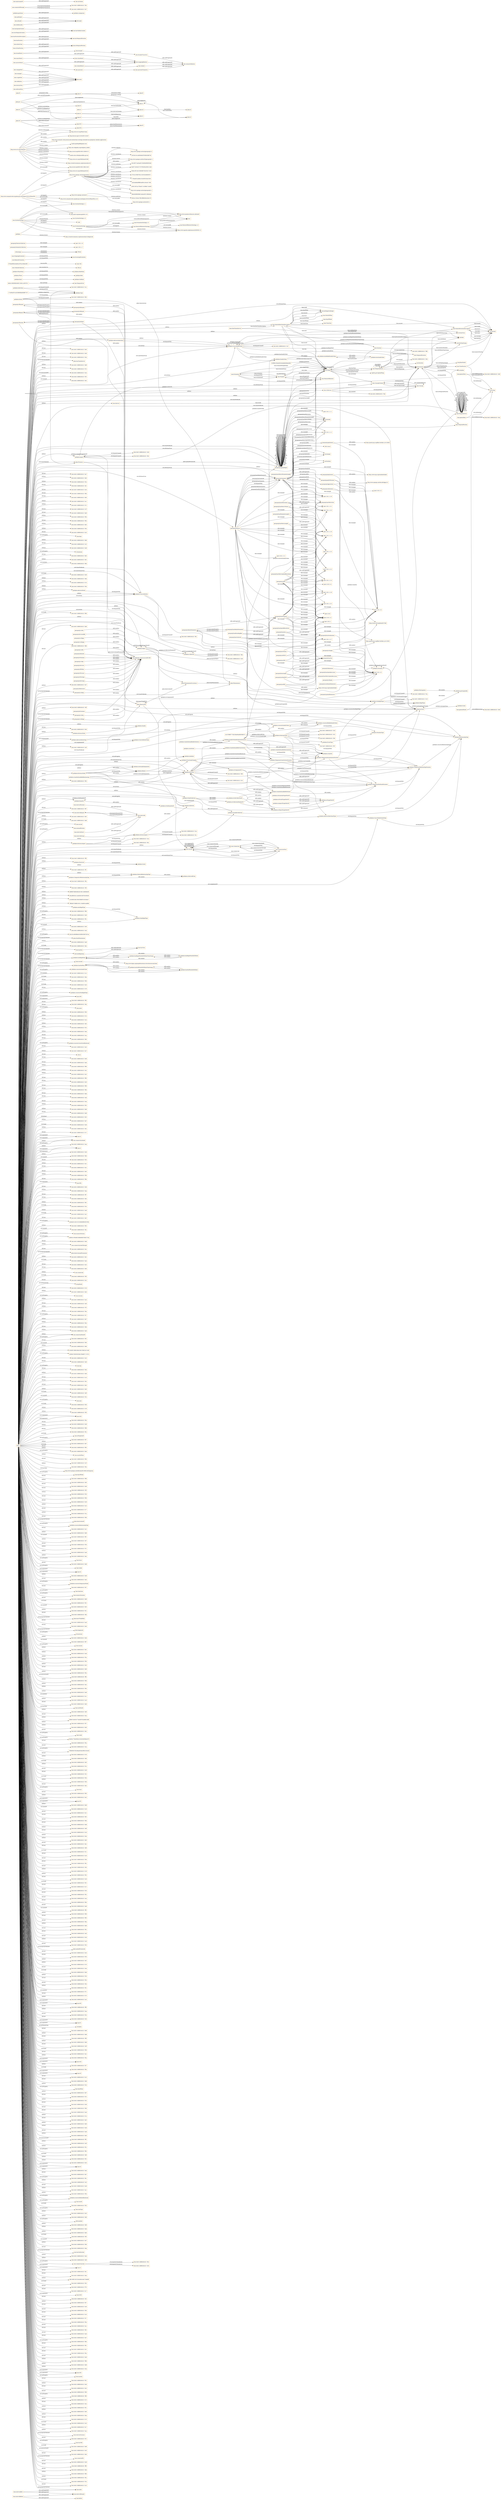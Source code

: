 digraph ar2dtool_diagram { 
rankdir=LR;
size="1501"
node [shape = rectangle, color="orange"]; "time:DateTimeInterval" "gufo@en:Quality" "time:MonthOfYear" "time:TimePosition" "time:GeneralDateTimeDescription" "gufo@en:Situation" "gufo@en:Sortal" "time:DayOfWeek" "gufo@en:QualityValueAttributionSituation" "time:TemporalUnit" "skos:ConceptScheme" "time:ProperInterval" "64e13e02:18bf8426c53:-7ff8" "gufo@en:SubKind" "gufo@en:Scene" "gufo@en:ComparativeRelationshipType" "gufo@en:TemporaryInstantiationSituation" "gufo@en:ConcreteEntity" "time:Instant" "gufo@en:AbstractEntity" "phen:Phenomenon" "seas:Connection" "gufo@en:AbstractEntityType" "gufo@en:Type" "64e13e02:18bf8426c53:-7f88" "gufo@en:TemporaryConstitutionSituation" "gufo@en:Phase" "gufo@en:QualityValue" "gufo@en:NonRigidType" "gufo@en:Quantity" "gufo@en:Kind" "gufo@en:Endurant" "gufo@en:TemporaryParthoodSituation" "gufo@en:PhaseMixin" "seas:System" "gufo@en:RelationshipType" "gufo@en:NonSortal" "time:TemporalDuration" "seas:ConnectionPoint" "gufo@en:AntiRigidType" "gufo@en:SituationType" "gufo@en:Participation" "time:Duration" "gufo@en:RoleMixin" "gufo@en:ExtrinsicMode" "time:TimeZone" "gufo@en:ConcreteEntityType" "gufo@en:IntrinsicMode" "gufo@en:Role" "gufo@en:EventType" "time:GeneralDurationDescription" "gufo@en:FixedCollection" "geosparql:SpatialObject" "gufo@en:ExtrinsicAspect" "64e13e02:18bf8426c53:-7fed" "skos:Concept" "skos:Collection" "gufo@en:RigidType" "gufo@en:FunctionalComplex" "time:TemporalEntity" "gufo@en:Entity" "gufo@en:Collection" "gufo@en:VariableCollection" "gufo@en:MaterialRelationshipType" "skos:OrderedCollection" "phen:Presence" "gufo@en:EndurantType" "geosparql:Geometry" "64e13e02:18bf8426c53:-7ff1" "gufo@en:IntrinsicAspect" "gufo@en:Object" "gufo@en:Aspect" "time:TemporalPosition" "64e13e02:18bf8426c53:-7ffa" "64e13e02:18bf8426c53:-7fef" "geosparql:Feature" "gufo@en:Event" "gufo@en:Relator" "phen:PhenomenonOccurrence" "phen:Observation" "time:TRS" "time:Interval" "gufo@en:TemporaryRelationshipSituation" "gufo@en:SemiRigidType" "seas:OutgoingEvaluation" "seas:IncomingEvaluation" "sf:Point" "sf:Envelope" "c71e95eaf7e1a019b60bfae94bf877d7" "b98f8876b984db3af14951c9b09fa5f9" "e2c37699f7775b229ae94adf4059b075" "09ca89920e1cceed5d52d5f76c05fe36" "gufo@en:ConcreteIndividualType" "c2cfc9952d0a78d42fddd87e020edec7" "525f6d152facdfc2bc6adde946dad469" "gufo@en:AbstractIndividual" "gufo@en:Individual" "gufo@en:AbstractIndividualType" "79f948473d9bfc1951118af4814ad6b8" "gufo@en:ConcreteIndividual" "ded4cc39d380b0486215b91ca2907811" "870da080f4ce9a95cef78a1484fa2881" "geosparql:GeometryCollection" "geosparql:FeatureCollection" "seas:Evaluation" "seas:Property" "seas:FeatureOfInterest" ; /*classes style*/
	"geosparql:sfDisjoint" -> "http://dbpedia.org/resource/DE-9IM" [ label = "rdfs:seeAlso" ];
	"geosparql:sfDisjoint" -> "geosparql:ehDisjoint" [ label = "owl:equivalentProperty" ];
	"gufo@en:standsInQualifiedConstitution" -> "gufo@en:TemporaryConstitutionSituation" [ label = "rdfs:seeAlso" ];
	"gufo@en:standsInQualifiedConstitution" -> "gufo@en:standsIn" [ label = "rdfs:subPropertyOf" ];
	"gufo@en:QualityValue" -> "gufo@en:hasReifiedQualityValue" [ label = "rdfs:seeAlso" ];
	"geosparql:asKML" -> "spec11:B.1.2.4" [ label = "skos:example" ];
	"geosparql:asKML" -> "geosparql:hasSerialization" [ label = "rdfs:subPropertyOf" ];
	"geosparql:asKML" -> "https://www.ogc.org/standards/kml" [ label = "rdfs:seeAlso" ];
	"http://www.w3.org/2006/time" -> "http://orcid.org/0000-0002-3884-3420" [ label = "dcterms:creator" ];
	"http://www.w3.org/2006/time" -> "http://www.w3.org/TR/owl-time" [ label = "rdfs:seeAlso" ];
	"http://www.w3.org/2006/time" -> "http://dx.doi.org/10.3233/SW-150187" [ label = "rdfs:seeAlso" ];
	"http://www.w3.org/2006/time" -> "http://www.semantic-web-journal.net/content/time-ontology-extended-non-gregorian-calendar-applications" [ label = "rdfs:seeAlso" ];
	"http://www.w3.org/2006/time" -> "http://www.w3.org/TR/owl-time" [ label = "dcterms:isVersionOf" ];
	"http://www.w3.org/2006/time" -> "http://www.w3.org/2006/time#2016" [ label = "owl:versionIRI" ];
	"http://www.w3.org/2006/time" -> "mailto:panfeng66@gmail.com" [ label = "dcterms:creator" ];
	"http://www.w3.org/2006/time" -> "https://en.wikipedia.org/wiki/Jerry_Hobbs" [ label = "dcterms:creator" ];
	"http://www.w3.org/2006/time" -> "https://orcid.org/0000-0001-8269-8171" [ label = "dcterms:contributor" ];
	"http://www.w3.org/2006/time" -> "mailto:chris.little@metoffice.gov.uk" [ label = "dcterms:contributor" ];
	"http://www.w3.org/2006/time" -> "http://www.w3.org/2006/time#2006" [ label = "owl:priorVersion" ];
	"http://www.w3.org/2006/time" -> "https://creativecommons.org/licenses/by/4.0/" [ label = "dcterms:license" ];
	"time:Instant" -> "time:ProperInterval" [ label = "owl:disjointWith" ];
	"time:generalDay" -> "64e13e02:18bf8426c53:-7e0a" [ label = "owl:withRestrictions" ];
	"time:generalDay" -> "xsd:string" [ label = "owl:onDatatype" ];
	"phen:f1" -> "phen:f2" [ label = "geosparql:rcc8tpp" ];
	"phen:f1" -> "phen:s1" [ label = "geosparql:rcc8ntpp" ];
	"time:intervalBefore" -> "time:intervalDisjoint" [ label = "rdfs:subPropertyOf" ];
	"time:intervalBefore" -> "time:before" [ label = "rdfs:subPropertyOf" ];
	"skos:changeNote" -> "skos:note" [ label = "rdfs:subPropertyOf" ];
	"skos:closeMatch" -> "skos:mappingRelation" [ label = "rdfs:subPropertyOf" ];
	"geosparql:hasSpatialResolution" -> "spec11:B.1.2.2" [ label = "skos:example" ];
	"time:inDateTime" -> "time:inTemporalPosition" [ label = "rdfs:subPropertyOf" ];
	"geosparql:asGeoJSON" -> "spec11:B.1.2.4" [ label = "skos:example" ];
	"geosparql:asGeoJSON" -> "geosparql:hasSerialization" [ label = "rdfs:subPropertyOf" ];
	"geosparql:asGeoJSON" -> "https://tools.ietf.org/html/rfc7946" [ label = "rdfs:seeAlso" ];
	"time:intervalFinishes" -> "time:intervalIn" [ label = "rdfs:subPropertyOf" ];
	"geosparql:defaultGeometry" -> "geosparql:hasGeometry" [ label = "rdfs:subPropertyOf" ];
	"geosparql:defaultGeometry" -> "spec11:B.2.1" [ label = "skos:example" ];
	"geosparql:defaultGeometry" -> "spec11:B.1.2.2" [ label = "skos:example" ];
	"geosparql:defaultGeometry" -> "geosparql:hasDefaultGeometry" [ label = "owl:equivalentProperty" ];
	"gufo@en:standsInQualifiedInstantiation" -> "gufo@en:TemporaryInstantiationSituation" [ label = "rdfs:seeAlso" ];
	"gufo@en:standsInQualifiedInstantiation" -> "gufo@en:standsIn" [ label = "rdfs:subPropertyOf" ];
	"geosparql:dggsLiteral" -> "http://www.opengis.net/doc/AS/dggs/2.0" [ label = "rdfs:seeAlso" ];
	"geosparql:dggsLiteral" -> "spec11:B.1.2.4" [ label = "skos:example" ];
	"geosparql:hasMetricPerimeterLength" -> "geosparql:hasMetricSize" [ label = "rdfs:subPropertyOf" ];
	"geosparql:hasMetricPerimeterLength" -> "spec11:B.1.1.1.2" [ label = "skos:example" ];
	"geosparql:hasMetricVolume" -> "spec11:B.1.2.2" [ label = "skos:example" ];
	"geosparql:hasMetricVolume" -> "geosparql:hasMetricSize" [ label = "rdfs:subPropertyOf" ];
	"geosparql:hasMetricVolume" -> "spec11:B.1.1.2.9" [ label = "skos:example" ];
	"time:hasEnd" -> "time:hasTime" [ label = "rdfs:subPropertyOf" ];
	"geosparql:hasMetricSpatialAccuracy" -> "spec11:B.1.2.3" [ label = "skos:example" ];
	"skos:related" -> "skos:semanticRelation" [ label = "rdfs:subPropertyOf" ];
	"geosparql:SpatialObject" -> "spec11:B.1.1.1.1" [ label = "skos:example" ];
	"geosparql:SpatialObject" -> "spec11:B.1.1.1.2" [ label = "skos:example" ];
	"phen:ti1" -> "phen:ti2" [ label = "time:intervalContains" ];
	"phen:ti1" -> "phen:t1" [ label = "time:hasBeginning" ];
	"phen:t3" -> "phen:t1" [ label = "time:after" ];
	"geosparql:sfCrosses" -> "http://dbpedia.org/resource/DE-9IM" [ label = "rdfs:seeAlso" ];
	"time:hasDurationDescription" -> "time:hasTemporalDuration" [ label = "rdfs:subPropertyOf" ];
	"skos:example" -> "skos:note" [ label = "rdfs:subPropertyOf" ];
	"geosparql:asDGGS" -> "spec11:B.1.2.4" [ label = "skos:example" ];
	"geosparql:asDGGS" -> "geosparql:hasSerialization" [ label = "rdfs:subPropertyOf" ];
	"seas:Evaluation" -> "seas:Property" [ label = "owl:disjointWith" ];
	"seas:Evaluation" -> "seas:FeatureOfInterest" [ label = "owl:disjointWith" ];
	"gufo@en:TemporaryInstantiationSituation" -> "gufo@en:TemporaryRelationshipSituation" [ label = "owl:disjointWith" ];
	"gufo@en:TemporaryInstantiationSituation" -> "gufo@en:TemporaryParthoodSituation" [ label = "owl:disjointWith" ];
	"skos:exactMatch" -> "skos:closeMatch" [ label = "rdfs:subPropertyOf" ];
	"geosparql:rcc8tpp" -> "http://dbpedia.org/resource/DE-9IM" [ label = "rdfs:seeAlso" ];
	"http://www.opengis.net/ont/geosparql" -> "639ec4f510e3188588875b4335c7444f" [ label = "dcterms:contributor" ];
	"http://www.opengis.net/ont/geosparql" -> "07b2a418fe97fee14c92dc6a9b64f511" [ label = "dcterms:contributor" ];
	"http://www.opengis.net/ont/geosparql" -> "176ea6cf1aefa9cc32ecf8192eec2b34" [ label = "dcterms:contributor" ];
	"http://www.opengis.net/ont/geosparql" -> "http://www.opengis.net/doc/IS/geosparql/1.1" [ label = "rdfs:seeAlso" ];
	"http://www.opengis.net/ont/geosparql" -> "ab3c9e98af0ff604edf54c264c8174f9" [ label = "dcterms:contributor" ];
	"http://www.opengis.net/ont/geosparql" -> "a30012822ac7f5a6317e196b617ee000" [ label = "dcterms:contributor" ];
	"http://www.opengis.net/ont/geosparql" -> "http://www.opengis.net/ont/geosparql/1.1" [ label = "owl:versionIRI" ];
	"http://www.opengis.net/ont/geosparql" -> "6bbc85bf95f08913a8ce82f124fb4b5d" [ label = "dcterms:contributor" ];
	"http://www.opengis.net/ont/geosparql" -> "http://www.opengis.net/ont/geosparql/1.0" [ label = "dcterms:replaces" ];
	"http://www.opengis.net/ont/geosparql" -> "e3235a7ecc4d056efc0f76d5b2fd875d" [ label = "dcterms:contributor" ];
	"http://www.opengis.net/ont/geosparql" -> "e0ccd027caa5aad215d4d0a80df2b3eb" [ label = "dcterms:publisher" ];
	"http://www.opengis.net/ont/geosparql" -> "8a6027ab5da3747678b565a83841c8e9" [ label = "dcterms:contributor" ];
	"http://www.opengis.net/ont/geosparql" -> "http://www.opengis.net/doc/IS/geosparql/1.1" [ label = "dcterms:source" ];
	"time:intervalIn" -> "time:intervalEquals" [ label = "owl:propertyDisjointWith" ];
	"skos:broaderTransitive" -> "skos:semanticRelation" [ label = "rdfs:subPropertyOf" ];
	"skos:narrower" -> "skos:narrowerTransitive" [ label = "rdfs:subPropertyOf" ];
	"geosparql:ehDisjoint" -> "http://dbpedia.org/resource/DE-9IM" [ label = "rdfs:seeAlso" ];
	"geosparql:ehDisjoint" -> "geosparql:sfDisjoint" [ label = "owl:equivalentProperty" ];
	"time:inTimePosition" -> "time:inTemporalPosition" [ label = "rdfs:subPropertyOf" ];
	"geosparql:sfOverlaps" -> "http://dbpedia.org/resource/DE-9IM" [ label = "rdfs:seeAlso" ];
	"skos:Collection" -> "skos:ConceptScheme" [ label = "owl:disjointWith" ];
	"skos:Collection" -> "skos:Concept" [ label = "owl:disjointWith" ];
	"geosparql:hasMetricLength" -> "spec11:B.1.2.2" [ label = "skos:example" ];
	"geosparql:hasMetricLength" -> "geosparql:hasMetricSize" [ label = "rdfs:subPropertyOf" ];
	"seas:EvaluationOntology" -> "seas:FeatureOfInterestOntology" [ label = "owl:imports" ];
	"seas:EvaluationOntology" -> "http://www.maxime-lefrancois.info/me#" [ label = "dcterms:creator" ];
	"seas:EvaluationOntology" -> "https://www.apache.org/licenses/LICENSE-2.0" [ label = "dcterms:license" ];
	"seas:EvaluationOntology" -> "seas:" [ label = "vann:preferredNamespaceUri" ];
	"seas:EvaluationOntology" -> "seas:EvaluationOntology-1.0" [ label = "owl:versionIRI" ];
	"gufo@en:hasReifiedQualityValue" -> "gufo@en:hasQualityValue" [ label = "rdfs:seeAlso" ];
	"seas:Connection" -> "seas:ConnectionPoint" [ label = "owl:disjointWith" ];
	"seas:Connection" -> "seas:System" [ label = "owl:disjointWith" ];
	"gufo@en:QualityValueAttributionSituation" -> "gufo@en:TemporaryRelationshipSituation" [ label = "owl:disjointWith" ];
	"gufo@en:QualityValueAttributionSituation" -> "gufo@en:TemporaryInstantiationSituation" [ label = "owl:disjointWith" ];
	"gufo@en:QualityValueAttributionSituation" -> "gufo@en:TemporaryParthoodSituation" [ label = "owl:disjointWith" ];
	"gufo@en:QualityValueAttributionSituation" -> "gufo@en:concernsQualityValue" [ label = "rdfs:seeAlso" ];
	"gufo@en:QualityValueAttributionSituation" -> "gufo@en:concernsReifiedQualityValue" [ label = "rdfs:seeAlso" ];
	"gufo@en:QualityValueAttributionSituation" -> "gufo@en:TemporaryConstitutionSituation" [ label = "owl:disjointWith" ];
	"seas:hasSpatialContext" -> "seas:hasValidityContext" [ label = "rdfs:subPropertyOf" ];
	"skos:scopeNote" -> "skos:note" [ label = "rdfs:subPropertyOf" ];
	"geosparql:ehOverlap" -> "http://dbpedia.org/resource/DE-9IM" [ label = "rdfs:seeAlso" ];
	"geosparql:sfIntersects" -> "http://dbpedia.org/resource/DE-9IM" [ label = "rdfs:seeAlso" ];
	"skos:prefLabel" -> "rdfs:label" [ label = "rdfs:subPropertyOf" ];
	"gufo@en:isSubQuantityOf" -> "gufo@en:isObjectProperPartOf" [ label = "rdfs:subPropertyOf" ];
	"geosparql:hasPerimeterLength" -> "spec11:B.1.1.1.2" [ label = "skos:example" ];
	"geosparql:hasPerimeterLength" -> "geosparql:hasSize" [ label = "rdfs:subPropertyOf" ];
	"gufo@en:IntrinsicAspect" -> "gufo@en:inheresIn" [ label = "rdfs:seeAlso" ];
	"gufo@en:IntrinsicAspect" -> "64e13e02:18bf8426c53:-7fcc" [ label = "owl:disjointUnionOf" ];
	"gufo@en:IntrinsicAspect" -> "64e13e02:18bf8426c53:-7e1a" [ label = "owl:disjointUnionOf" ];
	"geosparql:hasBoundingBox" -> "spec11:B.1.2.2" [ label = "skos:example" ];
	"geosparql:hasBoundingBox" -> "geosparql:hasGeometry" [ label = "rdfs:subPropertyOf" ];
	"http://www.semanticweb.org/alencga1/ontologies/2023/2/PhenOWL" -> "http://www.opengis.net/ont/geosparql" [ label = "owl:imports" ];
	"http://www.semanticweb.org/alencga1/ontologies/2023/2/PhenOWL" -> "http://www.w3.org/2006/time#2016" [ label = "owl:imports" ];
	"http://www.semanticweb.org/alencga1/ontologies/2023/2/PhenOWL" -> "seas:SystemOntology-1.1" [ label = "owl:imports" ];
	"http://www.semanticweb.org/alencga1/ontologies/2023/2/PhenOWL" -> "http://www.opengis.net/ont/sf" [ label = "owl:imports" ];
	"http://www.semanticweb.org/alencga1/ontologies/2023/2/PhenOWL" -> "http://purl.org/nemo/gufo#/1.0.0" [ label = "owl:imports" ];
	"http://www.semanticweb.org/alencga1/ontologies/2023/2/PhenOWL" -> "http://www.semanticweb.org/alencga1/ontologies/2023/2/PhenOWL/1.0.0" [ label = "owl:versionIRI" ];
	"geosparql:sfEquals" -> "http://dbpedia.org/resource/DE-9IM" [ label = "rdfs:seeAlso" ];
	"geosparql:sfEquals" -> "geosparql:ehEquals" [ label = "owl:equivalentProperty" ];
	"gufo@en:hasBeginPointInXSDDateTimeStamp" -> "gufo@en:hasBeginPointInXSDDate" [ label = "rdfs:seeAlso" ];
	"gufo@en:hasBeginPointInXSDDateTimeStamp" -> "gufo@en:hasBeginPoint" [ label = "rdfs:seeAlso" ];
	"time:generalYear" -> "64e13e02:18bf8426c53:-7e08" [ label = "owl:withRestrictions" ];
	"time:generalYear" -> "xsd:string" [ label = "owl:onDatatype" ];
	"seas:SystemOntology" -> "http://www.maxime-lefrancois.info/me#" [ label = "dcterms:creator" ];
	"seas:SystemOntology" -> "seas:" [ label = "vann:preferredNamespaceUri" ];
	"seas:SystemOntology" -> "https://www.apache.org/licenses/LICENSE-2.0" [ label = "dcterms:license" ];
	"seas:SystemOntology" -> "seas:SystemOntology-1.0" [ label = "owl:priorVersion" ];
	"seas:SystemOntology" -> "seas:SystemOntology-1.1" [ label = "owl:versionIRI" ];
	"seas:SystemOntology" -> "seas:EvaluationOntology" [ label = "owl:imports" ];
	"seas:SystemOntology" -> "seas:FeatureOfInterestOntology" [ label = "owl:imports" ];
	"seas:SystemOntology" -> "pep:" [ label = "owl:imports" ];
	"phen:pr1" -> "phen:f1" [ label = "phen:spatialPresenceIn" ];
	"phen:pr1" -> "phen:ti2" [ label = "phen:hasTimeInterval" ];
	"phen:pr1" -> "phen:t3" [ label = "gufo@en:hasBeginPoint" ];
	"gufo@en:constitutes" -> "gufo@en:standsInQualifiedConstitution" [ label = "rdfs:seeAlso" ];
	"geosparql:rcc8ec" -> "http://dbpedia.org/resource/DE-9IM" [ label = "rdfs:seeAlso" ];
	"skos:broadMatch" -> "skos:mappingRelation" [ label = "rdfs:subPropertyOf" ];
	"skos:broadMatch" -> "skos:broader" [ label = "rdfs:subPropertyOf" ];
	"time:intervalStarts" -> "time:intervalIn" [ label = "rdfs:subPropertyOf" ];
	"gufo@en:Relator" -> "gufo@en:mediates" [ label = "rdfs:seeAlso" ];
	"gufo@en:EventType" -> "gufo@en:SituationType" [ label = "owl:disjointWith" ];
	"gufo@en:Quantity" -> "gufo@en:isSubQuantityOf" [ label = "rdfs:seeAlso" ];
	"gufo@en:TemporaryConstitutionSituation" -> "gufo@en:TemporaryRelationshipSituation" [ label = "owl:disjointWith" ];
	"gufo@en:TemporaryConstitutionSituation" -> "gufo@en:TemporaryInstantiationSituation" [ label = "owl:disjointWith" ];
	"time:intervalDuring" -> "time:intervalIn" [ label = "rdfs:subPropertyOf" ];
	"geosparql:wktLiteral" -> "spec11:B.2.2.2" [ label = "skos:example" ];
	"geosparql:wktLiteral" -> "https://portal.ogc.org/files/?artifact_id=25355" [ label = "rdfs:seeAlso" ];
	"gufo@en:AbstractEntity" -> "gufo@en:ConcreteEntity" [ label = "owl:disjointWith" ];
	"time:ProperInterval" -> "time:Instant" [ label = "owl:disjointWith" ];
	"skos:narrowMatch" -> "skos:narrower" [ label = "rdfs:subPropertyOf" ];
	"skos:narrowMatch" -> "skos:mappingRelation" [ label = "rdfs:subPropertyOf" ];
	"time:seconds" -> "http://www.bipm.org/en/publications/si-brochure/second.html" [ label = "rdfs:seeAlso" ];
	"geosparql:isEmpty" -> "spec11:B.1.2.3" [ label = "skos:example" ];
	"geosparql:ehCoveredBy" -> "http://dbpedia.org/resource/DE-9IM" [ label = "rdfs:seeAlso" ];
	"gufo@en:partitions" -> "gufo@en:categorizes" [ label = "rdfs:subPropertyOf" ];
	"phen:PO1" -> "phen:P1" [ label = "phen:fromPhenomenon" ];
	"geosparql:rcc8tppi" -> "http://dbpedia.org/resource/DE-9IM" [ label = "rdfs:seeAlso" ];
	"skos:narrowerTransitive" -> "skos:semanticRelation" [ label = "rdfs:subPropertyOf" ];
	"gufo@en:hasEndPoint" -> "gufo@en:hasEndPointInXSDDateTimeStamp" [ label = "rdfs:seeAlso" ];
	"gufo@en:hasEndPoint" -> "gufo@en:hasEndPointInXSDDate" [ label = "rdfs:seeAlso" ];
	"gufo@en:NonSortal" -> "gufo@en:Sortal" [ label = "owl:disjointWith" ];
	"gufo@en:concernsReifiedQualityValue" -> "gufo@en:concernsQualityValue" [ label = "rdfs:comment" ];
	"skos:altLabel" -> "rdfs:label" [ label = "rdfs:subPropertyOf" ];
	"gufo@en:Phase" -> "gufo@en:Role" [ label = "owl:disjointWith" ];
	"gufo@en:ComparativeRelationshipType" -> "gufo@en:isDerivedFrom" [ label = "rdfs:seeAlso" ];
	"gufo@en:ComparativeRelationshipType" -> "gufo@en:MaterialRelationshipType" [ label = "owl:disjointWith" ];
	"gufo@en:isSituationProperPartOf" -> "gufo@en:isProperPartOf" [ label = "rdfs:subPropertyOf" ];
	"skos:Concept" -> "skos:ConceptScheme" [ label = "owl:disjointWith" ];
	"gufo@en:hasEndPointInXSDDateTimeStamp" -> "gufo@en:hasEndPointInXSDDate" [ label = "rdfs:seeAlso" ];
	"gufo@en:hasEndPointInXSDDateTimeStamp" -> "gufo@en:hasEndPoint" [ label = "rdfs:seeAlso" ];
	"skos:hiddenLabel" -> "rdfs:label" [ label = "rdfs:subPropertyOf" ];
	"seas:ConnectionPoint" -> "seas:System" [ label = "owl:disjointWith" ];
	"seas:ConnectionPoint" -> "seas:Connection" [ label = "owl:disjointWith" ];
	"gufo@en:FunctionalComplex" -> "gufo@en:TemporaryParthoodSituation" [ label = "rdfs:seeAlso" ];
	"gufo@en:FunctionalComplex" -> "gufo@en:isComponentOf" [ label = "rdfs:comment" ];
	"gufo@en:isSubCollectionOf" -> "gufo@en:standsInQualifiedParthood" [ label = "rdfs:seeAlso" ];
	"gufo@en:isSubCollectionOf" -> "gufo@en:isObjectProperPartOf" [ label = "rdfs:subPropertyOf" ];
	"time:generalMonth" -> "64e13e02:18bf8426c53:-7e09" [ label = "owl:withRestrictions" ];
	"time:generalMonth" -> "xsd:string" [ label = "owl:onDatatype" ];
	"geosparql:sfTouches" -> "http://dbpedia.org/resource/DE-9IM" [ label = "rdfs:seeAlso" ];
	"geosparql:sfTouches" -> "geosparql:ehMeet" [ label = "owl:equivalentProperty" ];
	"time:intervalEquals" -> "time:intervalIn" [ label = "owl:propertyDisjointWith" ];
	"geosparql:rcc8ntppi" -> "http://dbpedia.org/resource/DE-9IM" [ label = "rdfs:seeAlso" ];
	"http://www.opengis.net/ont/sf" -> "http://www.opengis.net/ont/sf/1.1" [ label = "owl:versionIRI" ];
	"http://www.opengis.net/ont/sf" -> "902ec122bcbc7f8c28f8e38ce54e3c7d" [ label = "dcterms:publisher" ];
	"geosparql:hasVolume" -> "spec11:B.1.2.2" [ label = "skos:example" ];
	"geosparql:hasVolume" -> "geosparql:hasSize" [ label = "rdfs:subPropertyOf" ];
	"gufo@en:standsInQualifiedAttribution" -> "gufo@en:QualityValueAttributionSituation" [ label = "rdfs:seeAlso" ];
	"gufo@en:standsInQualifiedAttribution" -> "gufo@en:standsIn" [ label = "rdfs:subPropertyOf" ];
	"gufo@en:isComponentOf" -> "gufo@en:standsInQualifiedParthood" [ label = "rdfs:seeAlso" ];
	"gufo@en:isComponentOf" -> "gufo@en:isObjectProperPartOf" [ label = "rdfs:subPropertyOf" ];
	"gufo@en:Endurant" -> "64e13e02:18bf8426c53:-7fd9" [ label = "owl:disjointUnionOf" ];
	"gufo@en:Endurant" -> "64e13e02:18bf8426c53:-7e24" [ label = "owl:disjointUnionOf" ];
	"seas:connectedThrough" -> "64e13e02:18bf8426c53:-7fe4" [ label = "owl:propertyChainAxiom" ];
	"seas:connectedThrough" -> "64e13e02:18bf8426c53:-7e37" [ label = "owl:propertyChainAxiom" ];
	"gufo@en:Collection" -> "64e13e02:18bf8426c53:-7fde" [ label = "owl:disjointUnionOf" ];
	"gufo@en:Collection" -> "64e13e02:18bf8426c53:-7e29" [ label = "owl:disjointUnionOf" ];
	"geosparql:hasCentroid" -> "geosparql:hasGeometry" [ label = "rdfs:subPropertyOf" ];
	"geosparql:hasCentroid" -> "spec11:B.1.2.2" [ label = "skos:example" ];
	"gufo@en:Event" -> "gufo@en:participatedIn" [ label = "rdfs:seeAlso" ];
	"phen:O1" -> "phen:PO1" [ label = "phen:observationOf" ];
	"phen:O1" -> "phen:ti1" [ label = "phen:hasTimeInterval" ];
	"phen:O1" -> "phen:s1" [ label = "phen:happensIn" ];
	"phen:O1" -> "phen:t2" [ label = "gufo@en:hasEndPoint" ];
	"phen:ti2" -> "phen:t4" [ label = "time:hasEnd" ];
	"gufo@en:Aspect" -> "64e13e02:18bf8426c53:-7fe0" [ label = "owl:disjointUnionOf" ];
	"gufo@en:Aspect" -> "gufo@en:Object" [ label = "owl:disjointWith" ];
	"gufo@en:Aspect" -> "64e13e02:18bf8426c53:-7e2b" [ label = "owl:disjointUnionOf" ];
	"seas:hasTemporalContext" -> "seas:hasValidityContext" [ label = "rdfs:subPropertyOf" ];
	"geosparql:coordinateDimension" -> "spec11:B.1.2.3" [ label = "skos:example" ];
	"geosparql:hasGeometry" -> "spec11:B.1.1.2.3" [ label = "skos:example" ];
	"geosparql:hasGeometry" -> "spec11:B.1.1.2.6" [ label = "skos:example" ];
	"geosparql:hasGeometry" -> "spec11:B.1.2.3" [ label = "skos:example" ];
	"geosparql:hasGeometry" -> "spec11:B.1.2.4" [ label = "skos:example" ];
	"geosparql:hasGeometry" -> "spec11:B.1.1.3.2" [ label = "skos:example" ];
	"geosparql:hasGeometry" -> "spec11:B.1.2.2" [ label = "skos:example" ];
	"geosparql:hasGeometry" -> "spec11:B.1.1.2.4" [ label = "skos:example" ];
	"geosparql:hasGeometry" -> "spec11:B.1.1.2.5" [ label = "skos:example" ];
	"geosparql:hasGeometry" -> "spec11:B.1.1.2.8" [ label = "skos:example" ];
	"geosparql:hasGeometry" -> "spec11:B.2" [ label = "skos:example" ];
	"geosparql:hasGeometry" -> "spec11:B.1.1.2.2" [ label = "skos:example" ];
	"geosparql:hasGeometry" -> "spec11:B.1.1.3.3" [ label = "skos:example" ];
	"seas:FeatureOfInterestOntology" -> "http://www.maxime-lefrancois.info/me#" [ label = "dcterms:creator" ];
	"seas:FeatureOfInterestOntology" -> "seas:FeatureOfInterestOntology-1.0" [ label = "owl:versionIRI" ];
	"seas:FeatureOfInterestOntology" -> "seas:" [ label = "vann:preferredNamespaceUri" ];
	"seas:FeatureOfInterestOntology" -> "https://www.apache.org/licenses/LICENSE-2.0" [ label = "dcterms:license" ];
	"geosparql:spatialDimension" -> "spec11:B.1.2.3" [ label = "skos:example" ];
	"geosparql:rcc8dc" -> "http://dbpedia.org/resource/DE-9IM" [ label = "rdfs:seeAlso" ];
	"gufo@en:EndurantType" -> "64e13e02:18bf8426c53:-7fd5" [ label = "owl:disjointUnionOf" ];
	"gufo@en:EndurantType" -> "64e13e02:18bf8426c53:-7fd7" [ label = "owl:disjointUnionOf" ];
	"gufo@en:EndurantType" -> "gufo@en:SituationType" [ label = "owl:disjointWith" ];
	"gufo@en:EndurantType" -> "gufo@en:EventType" [ label = "owl:disjointWith" ];
	"gufo@en:EndurantType" -> "64e13e02:18bf8426c53:-7e20" [ label = "owl:disjointUnionOf" ];
	"gufo@en:EndurantType" -> "64e13e02:18bf8426c53:-7e22" [ label = "owl:disjointUnionOf" ];
	"gufo@en:AbstractIndividualType" -> "gufo@en:RelationshipType" [ label = "owl:disjointWith" ];
	"gufo@en:AbstractIndividualType" -> "gufo@en:ConcreteIndividualType" [ label = "owl:disjointWith" ];
	"gufo@en:Individual" -> "64e13e02:18bf8426c53:-7e1c" [ label = "owl:disjointUnionOf" ];
	"gufo@en:Individual" -> "gufo@en:Type" [ label = "owl:disjointWith" ];
	"phen:s1" -> "phen:s3" [ label = "seas:connectedTo" ];
	"phen:s1" -> "phen:s1" [ label = "phen:happensIn" ];
	"gufo@en:isObjectProperPartOf" -> "gufo@en:isProperPartOf" [ label = "rdfs:subPropertyOf" ];
	"seas:BalanceEvaluation" -> "seas:IncomingEvaluation" [ label = "owl:disjointWith" ];
	"geosparql:hasArea" -> "spec11:B.1.2.2" [ label = "skos:example" ];
	"geosparql:hasArea" -> "geosparql:hasSize" [ label = "rdfs:subPropertyOf" ];
	"geosparql:hasArea" -> "spec11:B.1.1.2.4" [ label = "skos:example" ];
	"gufo@en:" -> "http://purl.org/nemo/gufo#/1.0.0" [ label = "owl:versionIRI" ];
	"gufo@en:" -> "https://creativecommons.org/licenses/by/4.0/legalcode" [ label = "dcterms:license" ];
	"gufo@en:NonRigidType" -> "64e13e02:18bf8426c53:-7fca" [ label = "owl:disjointUnionOf" ];
	"gufo@en:NonRigidType" -> "gufo@en:RigidType" [ label = "owl:disjointWith" ];
	"gufo@en:NonRigidType" -> "64e13e02:18bf8426c53:-7e18" [ label = "owl:disjointUnionOf" ];
	"geosparql:hasLength" -> "spec11:B.1.2.2" [ label = "skos:example" ];
	"geosparql:hasLength" -> "geosparql:hasSize" [ label = "rdfs:subPropertyOf" ];
	"geosparql:hasLength" -> "spec11:B.1.1.2.7" [ label = "skos:example" ];
	"geosparql:hasMetricSpatialResolution" -> "spec11:B.1.2.2" [ label = "skos:example" ];
	"geosparql:hasMetricSpatialResolution" -> "spec11:B.1.1.2.6" [ label = "skos:example" ];
	"gufo@en:isCollectionMemberOf" -> "gufo@en:standsInQualifiedParthood" [ label = "rdfs:seeAlso" ];
	"gufo@en:isCollectionMemberOf" -> "gufo@en:isObjectProperPartOf" [ label = "rdfs:subPropertyOf" ];
	"time:hasDuration" -> "time:hasTemporalDuration" [ label = "rdfs:subPropertyOf" ];
	"gufo@en:MaterialRelationshipType" -> "gufo@en:isDerivedFrom" [ label = "rdfs:seeAlso" ];
	"gufo@en:AbstractIndividual" -> "gufo@en:ConcreteIndividual" [ label = "owl:disjointWith" ];
	"gufo@en:isEventProperPartOf" -> "gufo@en:isProperPartOf" [ label = "rdfs:subPropertyOf" ];
	"gufo@en:TemporaryParthoodSituation" -> "gufo@en:TemporaryRelationshipSituation" [ label = "owl:disjointWith" ];
	"geosparql:hasMetricArea" -> "spec11:B.1.1.2.3" [ label = "skos:example" ];
	"geosparql:hasMetricArea" -> "geosparql:hasMetricSize" [ label = "rdfs:subPropertyOf" ];
	"geosparql:hasMetricArea" -> "spec11:B.1.1.2.9" [ label = "skos:example" ];
	"geosparql:hasMetricArea" -> "spec11:B.1.2.2" [ label = "skos:example" ];
	"geosparql:hasMetricArea" -> "spec11:B.1.1.3.3" [ label = "skos:example" ];
	"gufo@en:standsInQualifiedParthood" -> "gufo@en:TemporaryParthoodSituation" [ label = "rdfs:seeAlso" ];
	"gufo@en:standsInQualifiedParthood" -> "gufo@en:standsIn" [ label = "rdfs:subPropertyOf" ];
	"time:hasBeginning" -> "time:hasTime" [ label = "rdfs:subPropertyOf" ];
	"gufo@en:concernsQualityValue" -> "gufo@en:concernsReifiedQualityValue" [ label = "rdfs:seeAlso" ];
	"geosparql:ehMeet" -> "http://dbpedia.org/resource/DE-9IM" [ label = "rdfs:seeAlso" ];
	"geosparql:ehMeet" -> "geosparql:sfTouches" [ label = "owl:equivalentProperty" ];
	"gufo@en:ConcreteEntity" -> "64e13e02:18bf8426c53:-7fdc" [ label = "owl:disjointUnionOf" ];
	"gufo@en:Participation" -> "gufo@en:participatedIn" [ label = "rdfs:seeAlso" ];
	"geosparql:rcc8eq" -> "http://dbpedia.org/resource/DE-9IM" [ label = "rdfs:seeAlso" ];
	"gufo@en:hasEndPointInXSDDate" -> "gufo@en:hasEndPointInXSDDateTimeStamp" [ label = "rdfs:seeAlso" ];
	"gufo@en:hasEndPointInXSDDate" -> "gufo@en:hasEndPoint" [ label = "rdfs:seeAlso" ];
	"geosparql:ehInside" -> "http://dbpedia.org/resource/DE-9IM" [ label = "rdfs:seeAlso" ];
	"geosparql:dimension" -> "spec11:B.1.2.3" [ label = "skos:example" ];
	"gufo@en:hasQualityValue" -> "gufo@en:hasReifiedQualityValue" [ label = "rdfs:seeAlso" ];
	"gufo@en:AbstractEntityType" -> "gufo@en:RelationshipType" [ label = "owl:disjointWith" ];
	"gufo@en:AbstractEntityType" -> "gufo@en:ConcreteEntityType" [ label = "owl:disjointWith" ];
	"geosparql:FeatureCollection" -> "spec11:B.1.1.6" [ label = "skos:example" ];
	"gufo@en:ExtrinsicMode" -> "gufo@en:inheresIn" [ label = "rdfs:seeAlso" ];
	"gufo@en:ExtrinsicMode" -> "gufo@en:externallyDependsOn" [ label = "rdfs:seeAlso" ];
	"gufo@en:ExtrinsicMode" -> "gufo@en:Relator" [ label = "owl:disjointWith" ];
	"geosparql:sfContains" -> "http://dbpedia.org/resource/DE-9IM" [ label = "rdfs:seeAlso" ];
	"geosparql:asWKT" -> "spec11:B.1.1.2.3" [ label = "skos:example" ];
	"geosparql:asWKT" -> "spec11:B.1.2.2" [ label = "skos:example" ];
	"geosparql:asWKT" -> "geosparql:hasSerialization" [ label = "rdfs:subPropertyOf" ];
	"geosparql:asWKT" -> "spec11:B.1.1.2.2" [ label = "skos:example" ];
	"geosparql:asWKT" -> "spec11:B.1.1.3.3" [ label = "skos:example" ];
	"geosparql:asWKT" -> "spec11:B.1.1.2.8" [ label = "skos:example" ];
	"geosparql:asWKT" -> "spec11:B.1.1.2.5" [ label = "skos:example" ];
	"geosparql:asWKT" -> "spec11:B.1.1.2.4" [ label = "skos:example" ];
	"geosparql:asWKT" -> "spec11:B.1.1.3.2" [ label = "skos:example" ];
	"geosparql:asWKT" -> "spec11:B.1.1.3.1" [ label = "skos:example" ];
	"geosparql:asWKT" -> "spec11:B.1.1.2.6" [ label = "skos:example" ];
	"geosparql:asWKT" -> "spec11:B.2.2.4" [ label = "skos:example" ];
	"geosparql:asWKT" -> "spec11:B.2.1" [ label = "skos:example" ];
	"skos:definition" -> "skos:note" [ label = "rdfs:subPropertyOf" ];
	"phen:PO2" -> "phen:P1" [ label = "phen:fromPhenomenon" ];
	"geosparql:rcc8ntpp" -> "http://dbpedia.org/resource/DE-9IM" [ label = "rdfs:seeAlso" ];
	"skos:historyNote" -> "skos:note" [ label = "rdfs:subPropertyOf" ];
	"geosparql:rcc8po" -> "http://dbpedia.org/resource/DE-9IM" [ label = "rdfs:seeAlso" ];
	"geosparql:ehCovers" -> "http://dbpedia.org/resource/DE-9IM" [ label = "rdfs:seeAlso" ];
	"gufo@en:hasBeginPoint" -> "gufo@en:hasBeginPointInXSDDateTimeStamp" [ label = "rdfs:seeAlso" ];
	"gufo@en:hasBeginPoint" -> "gufo@en:hasBeginPointInXSDDate" [ label = "rdfs:seeAlso" ];
	"geosparql:hasDefaultGeometry" -> "geosparql:defaultGeometry" [ label = "owl:equivalentProperty" ];
	"geosparql:hasDefaultGeometry" -> "geosparql:hasGeometry" [ label = "rdfs:subPropertyOf" ];
	"geosparql:hasSerialization" -> "spec11:B.1.2.3" [ label = "skos:example" ];
	"gufo@en:ConcreteIndividualType" -> "gufo@en:RelationshipType" [ label = "owl:disjointWith" ];
	"time:TemporalEntity" -> "64e13e02:18bf8426c53:-7f88" [ label = "owl:equivalentClass" ];
	"time:TemporalEntity" -> "64e13e02:18bf8426c53:-7e0e" [ label = "owl:unionOf" ];
	"geosparql:geoJSONLiteral" -> "spec11:B.1.2.4" [ label = "skos:example" ];
	"geosparql:geoJSONLiteral" -> "https://tools.ietf.org/html/rfc7946" [ label = "rdfs:seeAlso" ];
	"gufo@en:Kind" -> "gufo@en:SubKind" [ label = "owl:disjointWith" ];
	"geosparql:sfWithin" -> "http://dbpedia.org/resource/DE-9IM" [ label = "rdfs:seeAlso" ];
	"phen:f3" -> "phen:f1" [ label = "geosparql:rcc8eq" ];
	"seas:connectsSystem" -> "64e13e02:18bf8426c53:-7fe2" [ label = "owl:propertyChainAxiom" ];
	"seas:connectsSystem" -> "64e13e02:18bf8426c53:-7e35" [ label = "owl:propertyChainAxiom" ];
	"geosparql:hasSpatialAccuracy" -> "spec11:B.1.2.3" [ label = "skos:example" ];
	"NULL" -> "gufo@en:concernsQualityType" [ label = "owl:onProperty" ];
	"NULL" -> "time:TemporalPosition" [ label = "rdf:first" ];
	"NULL" -> "64e13e02:18bf8426c53:-7e14" [ label = "owl:members" ];
	"NULL" -> "64e13e02:18bf8426c53:-7e8a" [ label = "swrl:head" ];
	"NULL" -> "64e13e02:18bf8426c53:-7fef" [ label = "rdf:first" ];
	"NULL" -> "geosparql:SpatialObject" [ label = "owl:allValuesFrom" ];
	"NULL" -> "64e13e02:18bf8426c53:-7f58" [ label = "rdf:rest" ];
	"NULL" -> "64e13e02:18bf8426c53:-7e43" [ label = "swrl:body" ];
	"NULL" -> "64e13e02:18bf8426c53:-7e79" [ label = "rdf:rest" ];
	"NULL" -> "seas:connectsSystem" [ label = "owl:onProperty" ];
	"NULL" -> "gufo@en:concernsNonRigidType" [ label = "owl:onProperty" ];
	"NULL" -> "gufo@en:ConcreteIndividual" [ label = "owl:onClass" ];
	"NULL" -> "base:OP2" [ label = "swrl:argument1" ];
	"NULL" -> "64e13e02:18bf8426c53:-7ff4" [ label = "rdf:rest" ];
	"NULL" -> "64e13e02:18bf8426c53:-7efa" [ label = "rdf:rest" ];
	"NULL" -> "time:years" [ label = "owl:onProperty" ];
	"NULL" -> "64e13e02:18bf8426c53:-7f59" [ label = "rdf:first" ];
	"NULL" -> "64e13e02:18bf8426c53:-7e7e" [ label = "rdf:first" ];
	"NULL" -> "64e13e02:18bf8426c53:-7ec4" [ label = "rdf:rest" ];
	"NULL" -> "64e13e02:18bf8426c53:-7ef5" [ label = "rdf:first" ];
	"NULL" -> "time:GeneralDurationDescription" [ label = "rdf:first" ];
	"NULL" -> "64e13e02:18bf8426c53:-7f10" [ label = "rdf:first" ];
	"NULL" -> "gufo@en:ComparativeRelationshipType" [ label = "rdf:first" ];
	"NULL" -> "64e13e02:18bf8426c53:-7eda" [ label = "rdf:first" ];
	"NULL" -> "64e13e02:18bf8426c53:-7eca" [ label = "rdf:rest" ];
	"NULL" -> "64e13e02:18bf8426c53:-7fd0" [ label = "rdf:rest" ];
	"NULL" -> "gufo@en:concernsConstitutedEndurant" [ label = "owl:onProperty" ];
	"NULL" -> "64e13e02:18bf8426c53:-7ee5" [ label = "rdf:rest" ];
	"NULL" -> "64e13e02:18bf8426c53:-7e57" [ label = "rdf:first" ];
	"NULL" -> "rdf:nil" [ label = "rdf:rest" ];
	"NULL" -> "64e13e02:18bf8426c53:-7e06" [ label = "rdf:rest" ];
	"NULL" -> "64e13e02:18bf8426c53:-7eeb" [ label = "rdf:rest" ];
	"NULL" -> "64e13e02:18bf8426c53:-7f68" [ label = "rdf:first" ];
	"NULL" -> "gufo@en:Sortal" [ label = "rdf:first" ];
	"NULL" -> "64e13e02:18bf8426c53:-7e3c" [ label = "rdf:first" ];
	"NULL" -> "time:hasBeginning" [ label = "swrl:propertyPredicate" ];
	"NULL" -> "64e13e02:18bf8426c53:-7e42" [ label = "rdf:first" ];
	"NULL" -> "64e13e02:18bf8426c53:-7f80" [ label = "rdf:rest" ];
	"NULL" -> "gufo@en:inheresIn" [ label = "owl:onProperty" ];
	"NULL" -> "64e13e02:18bf8426c53:-7e50" [ label = "rdf:rest" ];
	"NULL" -> "64e13e02:18bf8426c53:-7f06" [ label = "rdf:rest" ];
	"NULL" -> "64e13e02:18bf8426c53:-7feb" [ label = "rdf:rest" ];
	"NULL" -> "64e13e02:18bf8426c53:-7ebb" [ label = "rdf:rest" ];
	"NULL" -> "64e13e02:18bf8426c53:-7eaf" [ label = "rdf:rest" ];
	"NULL" -> "64e13e02:18bf8426c53:-7e4a" [ label = "rdf:rest" ];
	"NULL" -> "gufo@en:RelationshipType" [ label = "owl:onClass" ];
	"NULL" -> "64e13e02:18bf8426c53:-7f53" [ label = "rdf:first" ];
	"NULL" -> "64e13e02:18bf8426c53:-7eb8" [ label = "rdf:first" ];
	"NULL" -> "64e13e02:18bf8426c53:-7ed6" [ label = "rdf:rest" ];
	"NULL" -> "64e13e02:18bf8426c53:-7e02" [ label = ":xhtmlhead" ];
	"NULL" -> "64e13e02:18bf8426c53:-7ed7" [ label = "rdf:first" ];
	"NULL" -> "64e13e02:18bf8426c53:-7e46" [ label = "swrl:head" ];
	"NULL" -> "64e13e02:18bf8426c53:-7ebc" [ label = "rdf:first" ];
	"NULL" -> "64e13e02:18bf8426c53:-7e71" [ label = "rdf:rest" ];
	"NULL" -> "base:S1" [ label = "swrl:argument1" ];
	"NULL" -> "seas:connectsSystemAt" [ label = "owl:onProperty" ];
	"NULL" -> "base:S1" [ label = "swrl:argument2" ];
	"NULL" -> "64e13e02:18bf8426c53:-7eae" [ label = "rdf:first" ];
	"NULL" -> "base:t1" [ label = "swrl:argument2" ];
	"NULL" -> "64e13e02:18bf8426c53:-7e4b" [ label = "rdf:first" ];
	"NULL" -> "64e13e02:18bf8426c53:-7fe6" [ label = "owl:unionOf" ];
	"NULL" -> "64e13e02:18bf8426c53:-7f20" [ label = "rdf:rest" ];
	"NULL" -> "64e13e02:18bf8426c53:-7e51" [ label = "rdf:first" ];
	"NULL" -> "64e13e02:18bf8426c53:-7e41" [ label = "rdf:rest" ];
	"NULL" -> "gufo@en:AntiRigidType" [ label = "rdf:first" ];
	"NULL" -> "seas:connectsSystemAt" [ label = "rdf:first" ];
	"NULL" -> "64e13e02:18bf8426c53:-7e92" [ label = "rdf:rest" ];
	"NULL" -> "phen:Observation" [ label = "swrl:classPredicate" ];
	"NULL" -> "64e13e02:18bf8426c53:-7f39" [ label = "rdf:first" ];
	"NULL" -> "64e13e02:18bf8426c53:-7f6b" [ label = "rdf:rest" ];
	"NULL" -> "base:PR1" [ label = "swrl:argument1" ];
	"NULL" -> "64e13e02:18bf8426c53:-7e3b" [ label = "rdf:rest" ];
	"NULL" -> "64e13e02:18bf8426c53:-7eea" [ label = "rdf:first" ];
	"NULL" -> "64e13e02:18bf8426c53:-7ff7" [ label = "rdf:rest" ];
	"NULL" -> "64e13e02:18bf8426c53:-7e8c" [ label = "rdf:rest" ];
	"NULL" -> "64e13e02:18bf8426c53:-7f62" [ label = "rdf:first" ];
	"NULL" -> "64e13e02:18bf8426c53:-7f1b" [ label = "swrl:body" ];
	"NULL" -> "64e13e02:18bf8426c53:-7ee6" [ label = "rdf:first" ];
	"NULL" -> "64e13e02:18bf8426c53:-7ea2" [ label = "swrl:body" ];
	"NULL" -> "64e13e02:18bf8426c53:-7e62" [ label = "rdf:rest" ];
	"NULL" -> "time:intervalEquals" [ label = "swrl:propertyPredicate" ];
	"NULL" -> "0e56e05145012522d5600f8262f21ffa" [ label = "owl:onProperty" ];
	"NULL" -> "64e13e02:18bf8426c53:-7f03" [ label = "rdf:first" ];
	"NULL" -> "64e13e02:18bf8426c53:-7fec" [ label = "owl:unionOf" ];
	"NULL" -> "time:numericPosition" [ label = "owl:onProperty" ];
	"NULL" -> "edd652e78b4bfc26d8e68397d642743a" [ label = "owl:onProperty" ];
	"NULL" -> "64e13e02:18bf8426c53:-7e0b" [ label = "rdf:rest" ];
	"NULL" -> "seas:connectsSystemThrough" [ label = "rdf:first" ];
	"NULL" -> "64e13e02:18bf8426c53:-7e5c" [ label = "rdf:rest" ];
	"NULL" -> "phen:observationalPresenceIn" [ label = "swrl:propertyPredicate" ];
	"NULL" -> "64e13e02:18bf8426c53:-7ed1" [ label = "rdf:first" ];
	"NULL" -> "64e13e02:18bf8426c53:-7ea5" [ label = "swrl:head" ];
	"NULL" -> "64e13e02:18bf8426c53:-7e32" [ label = "rdf:rest" ];
	"NULL" -> "64e13e02:18bf8426c53:-7e83" [ label = "rdf:rest" ];
	"NULL" -> "seas:connectsAt" [ label = "rdf:first" ];
	"NULL" -> "64e13e02:18bf8426c53:-7f4f" [ label = "swrl:body" ];
	"NULL" -> "gufo@en:hasEndPoint" [ label = "swrl:propertyPredicate" ];
	"NULL" -> "64e13e02:18bf8426c53:-7e2c" [ label = "rdf:rest" ];
	"NULL" -> "xsd:gMonth" [ label = "owl:allValuesFrom" ];
	"NULL" -> "64e13e02:18bf8426c53:-7e7d" [ label = "rdf:rest" ];
	"NULL" -> "xsd:decimal" [ label = "owl:allValuesFrom" ];
	"NULL" -> "64e13e02:18bf8426c53:-7e84" [ label = "rdf:first" ];
	"NULL" -> "time:minutes" [ label = "owl:onProperty" ];
	"NULL" -> "64e13e02:18bf8426c53:-7ea4" [ label = "rdf:first" ];
	"NULL" -> "64e13e02:18bf8426c53:-7e0f" [ label = "rdf:rest" ];
	"NULL" -> "gufo@en:Endurant" [ label = "owl:onClass" ];
	"NULL" -> "64e13e02:18bf8426c53:-7f1f" [ label = "rdf:first" ];
	"NULL" -> "64e13e02:18bf8426c53:-7fee" [ label = "rdf:rest" ];
	"NULL" -> "64e13e02:18bf8426c53:-7fc7" [ label = "owl:onProperty" ];
	"NULL" -> "64e13e02:18bf8426c53:-7e67" [ label = "rdf:first" ];
	"NULL" -> "64e13e02:18bf8426c53:-7f44" [ label = "rdf:first" ];
	"NULL" -> "64e13e02:18bf8426c53:-7e9e" [ label = "rdf:rest" ];
	"NULL" -> "64e13e02:18bf8426c53:-7ee0" [ label = "rdf:first" ];
	"NULL" -> "seas:connectionPointOf" [ label = "owl:onProperty" ];
	"NULL" -> "64e13e02:18bf8426c53:-7f02" [ label = "rdf:rest" ];
	"NULL" -> "64e13e02:18bf8426c53:-7fe9" [ label = "owl:unionOf" ];
	"NULL" -> "64e13e02:18bf8426c53:-7e9b" [ label = "rdf:first" ];
	"NULL" -> "0420bf7c0fb018bd100e739d224c7e48" [ label = "rdf:first" ];
	"NULL" -> ":b3d0457d00285280a706e66717:027e" [ label = "owl:onProperty" ];
	"NULL" -> "gufo@en:concernsReifiedQualityValue" [ label = "owl:onProperty" ];
	"NULL" -> "64e13e02:18bf8426c53:-7e23" [ label = "rdf:rest" ];
	"NULL" -> "64e13e02:18bf8426c53:-7edf" [ label = "rdf:rest" ];
	"NULL" -> "time:ProperInterval" [ label = "swrl:classPredicate" ];
	"NULL" -> "time:day" [ label = "owl:onProperty" ];
	"NULL" -> "skos:Collection" [ label = "rdf:first" ];
	"NULL" -> "64e13e02:18bf8426c53:-7f4d" [ label = "rdf:rest" ];
	"NULL" -> "64e13e02:18bf8426c53:-7e8d" [ label = "rdf:first" ];
	"NULL" -> "64e13e02:18bf8426c53:-7e1d" [ label = "rdf:rest" ];
	"NULL" -> "64e13e02:18bf8426c53:-7fe5" [ label = "rdf:rest" ];
	"NULL" -> "64e13e02:18bf8426c53:-7eb3" [ label = "rdf:rest" ];
	"NULL" -> "64e13e02:18bf8426c53:-7e93" [ label = "rdf:first" ];
	"NULL" -> "64e13e02:18bf8426c53:-7e6f" [ label = "swrl:head" ];
	"NULL" -> "phen:PhenomenonOccurrence" [ label = "swrl:classPredicate" ];
	"NULL" -> "64e13e02:18bf8426c53:-7fc4" [ label = "owl:unionOf" ];
	"NULL" -> "time:year" [ label = "owl:onProperty" ];
	"NULL" -> "64e13e02:18bf8426c53:-7f28" [ label = "swrl:body" ];
	"NULL" -> "gufo@en:concernsQualityValue" [ label = "owl:onProperty" ];
	"NULL" -> "64e13e02:18bf8426c53:-7e76" [ label = "rdf:first" ];
	"NULL" -> "64e13e02:18bf8426c53:-7f3f" [ label = "rdf:first" ];
	"NULL" -> "base:SO2" [ label = "swrl:argument1" ];
	"NULL" -> "base:SO2" [ label = "swrl:argument2" ];
	"NULL" -> "gufo@en:externallyDependsOn" [ label = "owl:onProperty" ];
	"NULL" -> "64e13e02:18bf8426c53:-7f3e" [ label = "rdf:rest" ];
	"NULL" -> "64e13e02:18bf8426c53:-7e49" [ label = "rdf:first" ];
	"NULL" -> "64e13e02:18bf8426c53:-7fd6" [ label = "rdf:rest" ];
	"NULL" -> "64e13e02:18bf8426c53:-7f5c" [ label = "swrl:body" ];
	"NULL" -> "gufo@en:ConcreteIndividual" [ label = "owl:someValuesFrom" ];
	"NULL" -> "seas:isPropertyOf" [ label = "owl:onProperty" ];
	"NULL" -> "64e13e02:18bf8426c53:-7f07" [ label = "rdf:first" ];
	"NULL" -> "64e13e02:18bf8426c53:-7e87" [ label = "swrl:body" ];
	"NULL" -> "64e13e02:18bf8426c53:-7f65" [ label = "rdf:rest" ];
	"NULL" -> "64e13e02:18bf8426c53:-7eb4" [ label = "rdf:first" ];
	"NULL" -> "time:monthOfYear" [ label = "owl:onProperty" ];
	"NULL" -> "64e13e02:18bf8426c53:-7f0b" [ label = "rdf:first" ];
	"NULL" -> "64e13e02:18bf8426c53:-7e2f" [ label = "rdf:rest" ];
	"NULL" -> "64e13e02:18bf8426c53:-7f4e" [ label = "rdf:first" ];
	"NULL" -> "http://www.opengis.net/def/uom/ISO-8601/0/Gregorian" [ label = "owl:hasValue" ];
	"NULL" -> "time:dayOfWeek" [ label = "owl:onProperty" ];
	"NULL" -> "64e13e02:18bf8426c53:-7f86" [ label = "rdf:rest" ];
	"NULL" -> "64e13e02:18bf8426c53:-7ef0" [ label = "rdf:first" ];
	"NULL" -> "64e13e02:18bf8426c53:-7e56" [ label = "rdf:rest" ];
	"NULL" -> "64e13e02:18bf8426c53:-7f2f" [ label = "rdf:rest" ];
	"NULL" -> "time:Instant" [ label = "rdf:first" ];
	"NULL" -> "time:Interval" [ label = "rdf:first" ];
	"NULL" -> "64e13e02:18bf8426c53:-7f16" [ label = "rdf:first" ];
	"NULL" -> "64e13e02:18bf8426c53:-7f56" [ label = "rdf:rest" ];
	"NULL" -> "64e13e02:18bf8426c53:-7e26" [ label = "rdf:rest" ];
	"NULL" -> "64e13e02:18bf8426c53:-7ec3" [ label = "rdf:first" ];
	"NULL" -> "64e13e02:18bf8426c53:-7e77" [ label = "rdf:rest" ];
	"NULL" -> "64e13e02:18bf8426c53:-7f1a" [ label = "rdf:first" ];
	"NULL" -> "64e13e02:18bf8426c53:-7fe8" [ label = "rdf:rest" ];
	"NULL" -> "phen:observationOf" [ label = "swrl:propertyPredicate" ];
	"NULL" -> "gufo@en:concernsRelationshipType" [ label = "owl:onProperty" ];
	"NULL" -> "64e13e02:18bf8426c53:-7ec2" [ label = "rdf:rest" ];
	"NULL" -> "64e13e02:18bf8426c53:-7e86" [ label = "rdf:first" ];
	"NULL" -> "64e13e02:18bf8426c53:-7f82" [ label = "owl:unionOf" ];
	"NULL" -> "64e13e02:18bf8426c53:-7ef7" [ label = "rdf:first" ];
	"NULL" -> "64e13e02:18bf8426c53:-7f26" [ label = "rdf:rest" ];
	"NULL" -> "64e13e02:18bf8426c53:-7f12" [ label = "rdf:first" ];
	"NULL" -> "64e13e02:18bf8426c53:-7ea6" [ label = "rdf:first" ];
	"NULL" -> "64e13e02:18bf8426c53:-7edc" [ label = "rdf:first" ];
	"NULL" -> "time:hours" [ label = "owl:onProperty" ];
	"NULL" -> "64e13e02:18bf8426c53:-7e98" [ label = "rdf:rest" ];
	"NULL" -> "time:weeks" [ label = "owl:onProperty" ];
	"NULL" -> "base:O1" [ label = "swrl:argument1" ];
	"NULL" -> "64e13e02:18bf8426c53:-7e59" [ label = "rdf:first" ];
	"NULL" -> "base:O1" [ label = "swrl:argument2" ];
	"NULL" -> "64e13e02:18bf8426c53:-7ee3" [ label = "rdf:rest" ];
	"NULL" -> "79f948473d9bfc1951118af4814ad6b8" [ label = "rdf:first" ];
	"NULL" -> "gufo@en:concernsTemporaryWhole" [ label = "owl:onProperty" ];
	"NULL" -> "gufo@en:Event" [ label = "rdf:first" ];
	"NULL" -> "64e13e02:18bf8426c53:-7f47" [ label = "rdf:rest" ];
	"NULL" -> "time:timeZone" [ label = "owl:onProperty" ];
	"NULL" -> "seas:connectionPointOf" [ label = "rdf:first" ];
	"NULL" -> "gufo@en:ConcreteEntity" [ label = "rdf:first" ];
	"NULL" -> "time:numericDuration" [ label = "owl:onProperty" ];
	"NULL" -> "64e13e02:18bf8426c53:-7e68" [ label = "rdf:rest" ];
	"NULL" -> "gufo@en:ConcreteEntityType" [ label = "owl:complementOf" ];
	"NULL" -> "64e13e02:18bf8426c53:-7f52" [ label = "swrl:head" ];
	"NULL" -> "c2cfc9952d0a78d42fddd87e020edec7" [ label = "rdf:first" ];
	"NULL" -> "64e13e02:18bf8426c53:-7e05" [ label = "owl:unionOf" ];
	"NULL" -> "64e13e02:18bf8426c53:-7f21" [ label = "rdf:first" ];
	"NULL" -> "64e13e02:18bf8426c53:-7fdf" [ label = "rdf:rest" ];
	"NULL" -> "phen:hasSTValidPath" [ label = "swrl:propertyPredicate" ];
	"NULL" -> "64e13e02:18bf8426c53:-7ead" [ label = "rdf:rest" ];
	"NULL" -> "64e13e02:18bf8426c53:-7ed4" [ label = "rdf:rest" ];
	"NULL" -> "seas:System" [ label = "owl:someValuesFrom" ];
	"NULL" -> "phen:happensIn" [ label = "swrl:propertyPredicate" ];
	"NULL" -> "time:hasEnd" [ label = "swrl:propertyPredicate" ];
	"NULL" -> "sf:maximum" [ label = "owl:onProperty" ];
	"NULL" -> "64e13e02:18bf8426c53:-7e5b" [ label = "rdf:first" ];
	"NULL" -> "64e13e02:18bf8426c53:-7f87" [ label = "owl:unionOf" ];
	"NULL" -> "time:minute" [ label = "owl:onProperty" ];
	"NULL" -> "64e13e02:18bf8426c53:-7e61" [ label = "rdf:first" ];
	"NULL" -> "64e13e02:18bf8426c53:-7e4d" [ label = "rdf:first" ];
	"NULL" -> "64e13e02:18bf8426c53:-7f2a" [ label = "rdf:first" ];
	"NULL" -> "64e13e02:18bf8426c53:-7f30" [ label = "rdf:first" ];
	"NULL" -> "64e13e02:18bf8426c53:-7ffa" [ label = "rdf:first" ];
	"NULL" -> "64e13e02:18bf8426c53:-7e53" [ label = "rdf:first" ];
	"NULL" -> "gufo@en:Type" [ label = "rdf:first" ];
	"NULL" -> "64e13e02:18bf8426c53:-7e90" [ label = "rdf:rest" ];
	"NULL" -> "gufo@en:AbstractEntity" [ label = "rdf:first" ];
	"NULL" -> "64e13e02:18bf8426c53:-7f5e" [ label = "rdf:first" ];
	"NULL" -> "64e13e02:18bf8426c53:-7ffb" [ label = "owl:intersectionOf" ];
	"NULL" -> "64e13e02:18bf8426c53:-7f0d" [ label = "rdf:first" ];
	"NULL" -> "64e13e02:18bf8426c53:-7eec" [ label = "rdf:first" ];
	"NULL" -> "64e13e02:18bf8426c53:-7f64" [ label = "rdf:first" ];
	"NULL" -> "64e13e02:18bf8426c53:-7ee8" [ label = "rdf:first" ];
	"NULL" -> "64e13e02:18bf8426c53:-7e11" [ label = "owl:members" ];
	"NULL" -> "64e13e02:18bf8426c53:-7ecd" [ label = "rdf:first" ];
	"NULL" -> "64e13e02:18bf8426c53:-7e60" [ label = "rdf:rest" ];
	"NULL" -> "time:unitMonth" [ label = "owl:hasValue" ];
	"NULL" -> "64e13e02:18bf8426c53:-7ebf" [ label = "rdf:first" ];
	"NULL" -> "64e13e02:18bf8426c53:-7e5a" [ label = "rdf:rest" ];
	"NULL" -> "9df4b75e591b77bad30f7d5a9feb1b6b" [ label = "rdf:first" ];
	"NULL" -> "64e13e02:18bf8426c53:-7f37" [ label = "rdf:first" ];
	"NULL" -> "time:Instant" [ label = "swrl:classPredicate" ];
	"NULL" -> "gufo@en:EndurantType" [ label = "owl:onClass" ];
	"NULL" -> "seas:System" [ label = "swrl:classPredicate" ];
	"NULL" -> "gufo@en:ConcreteEntity" [ label = "owl:onClass" ];
	"NULL" -> "64e13e02:18bf8426c53:-7ed3" [ label = "rdf:first" ];
	"NULL" -> "gufo@en:IntrinsicAspect" [ label = "rdf:first" ];
	"NULL" -> "64e13e02:18bf8426c53:-7e81" [ label = "rdf:rest" ];
	"NULL" -> "time:week" [ label = "owl:onProperty" ];
	"NULL" -> "b3e92a778a0393e2161b55d2f46e4370" [ label = "owl:onProperty" ];
	"NULL" -> "64e13e02:18bf8426c53:-7f5a" [ label = "rdf:rest" ];
	"NULL" -> "64e13e02:18bf8426c53:-7e2a" [ label = "rdf:rest" ];
	"NULL" -> "7694b05e7d22e6aa616ea2692c52e2e3" [ label = "owl:onProperty" ];
	"NULL" -> "64e13e02:18bf8426c53:-7e7b" [ label = "rdf:rest" ];
	"NULL" -> "64e13e02:18bf8426c53:-7efb" [ label = "rdf:first" ];
	"NULL" -> "64e13e02:18bf8426c53:-7ef3" [ label = "swrl:body" ];
	"NULL" -> "64e13e02:18bf8426c53:-7f14" [ label = "rdf:first" ];
	"NULL" -> "64e13e02:18bf8426c53:-7e28" [ label = "rdf:rest" ];
	"NULL" -> "64e13e02:18bf8426c53:-7fc2" [ label = "rdf:rest" ];
	"NULL" -> "geosparql:SpatialObject" [ label = "swrl:classPredicate" ];
	"NULL" -> "64e13e02:18bf8426c53:-7f2b" [ label = "swrl:head" ];
	"NULL" -> "64e13e02:18bf8426c53:-7f46" [ label = "rdf:first" ];
	"NULL" -> "64e13e02:18bf8426c53:-7e9c" [ label = "rdf:rest" ];
	"NULL" -> "time:hour" [ label = "owl:onProperty" ];
	"NULL" -> "64e13e02:18bf8426c53:-7f00" [ label = "rdf:rest" ];
	"NULL" -> "64e13e02:18bf8426c53:-7ee2" [ label = "rdf:first" ];
	"NULL" -> "base:PI1" [ label = "swrl:argument1" ];
	"NULL" -> "64e13e02:18bf8426c53:-7e9d" [ label = "rdf:first" ];
	"NULL" -> "64e13e02:18bf8426c53:-7e16" [ label = "owl:unionOf" ];
	"NULL" -> "64e13e02:18bf8426c53:-7e21" [ label = "rdf:rest" ];
	"NULL" -> "64e13e02:18bf8426c53:-7fe3" [ label = "rdf:rest" ];
	"NULL" -> "64e13e02:18bf8426c53:-7f4b" [ label = "rdf:rest" ];
	"NULL" -> "gufo@en:ConcreteEntity" [ label = "swrl:classPredicate" ];
	"NULL" -> "64e13e02:18bf8426c53:-7edd" [ label = "rdf:rest" ];
	"NULL" -> "64e13e02:18bf8426c53:-7e8f" [ label = "rdf:first" ];
	"NULL" -> "64e13e02:18bf8426c53:-7e1b" [ label = "rdf:rest" ];
	"NULL" -> "gufo@en:Endurant" [ label = "owl:someValuesFrom" ];
	"NULL" -> "64e13e02:18bf8426c53:-7e3e" [ label = "rdf:first" ];
	"NULL" -> "64e13e02:18bf8426c53:-7e95" [ label = "rdf:first" ];
	"NULL" -> "64e13e02:18bf8426c53:-7eb1" [ label = "rdf:rest" ];
	"NULL" -> "64e13e02:18bf8426c53:-7ef8" [ label = "rdf:rest" ];
	"NULL" -> "gufo@en:Aspect" [ label = "rdf:first" ];
	"NULL" -> "64e13e02:18bf8426c53:-7f11" [ label = "swrl:head" ];
	"NULL" -> "64e13e02:18bf8426c53:-7e19" [ label = "rdf:rest" ];
	"NULL" -> "64e13e02:18bf8426c53:-7f49" [ label = "rdf:rest" ];
	"NULL" -> "gufo@en:MaterialRelationshipType" [ label = "rdf:first" ];
	"NULL" -> "64e13e02:18bf8426c53:-7f6c" [ label = "rdf:rest" ];
	"NULL" -> "64e13e02:18bf8426c53:-7efe" [ label = "rdf:rest" ];
	"NULL" -> "64e13e02:18bf8426c53:-7e78" [ label = "rdf:first" ];
	"NULL" -> "64e13e02:18bf8426c53:-7f55" [ label = "rdf:first" ];
	"NULL" -> "64e13e02:18bf8426c53:-7ff1" [ label = "rdf:first" ];
	"NULL" -> "64e13e02:18bf8426c53:-7ec8" [ label = "rdf:rest" ];
	"NULL" -> "64e13e02:18bf8426c53:-7f42" [ label = "swrl:body" ];
	"NULL" -> "64e13e02:18bf8426c53:-7e12" [ label = "rdf:rest" ];
	"NULL" -> "09ca89920e1cceed5d52d5f76c05fe36" [ label = "rdf:first" ];
	"NULL" -> "geosparql:rcc8tpp" [ label = "swrl:propertyPredicate" ];
	"NULL" -> "64e13e02:18bf8426c53:-7f19" [ label = "rdf:rest" ];
	"NULL" -> "64e13e02:18bf8426c53:-7f3c" [ label = "rdf:rest" ];
	"NULL" -> "64e13e02:18bf8426c53:-7ece" [ label = "rdf:rest" ];
	"NULL" -> "64e13e02:18bf8426c53:-7fd4" [ label = "rdf:rest" ];
	"NULL" -> "64e13e02:18bf8426c53:-7ee9" [ label = "rdf:rest" ];
	"NULL" -> "geosparql:Geometry" [ label = "owl:allValuesFrom" ];
	"NULL" -> "base:t1" [ label = "swrl:argument1" ];
	"NULL" -> "64e13e02:18bf8426c53:-7ff5" [ label = "owl:unionOf" ];
	"NULL" -> "64e13e02:18bf8426c53:-7f09" [ label = "rdf:first" ];
	"NULL" -> "64e13e02:18bf8426c53:-7f63" [ label = "rdf:rest" ];
	"NULL" -> "64e13e02:18bf8426c53:-7fda" [ label = "rdf:rest" ];
	"NULL" -> "gufo@en:SemiRigidType" [ label = "rdf:first" ];
	"NULL" -> "64e13e02:18bf8426c53:-7eb6" [ label = "rdf:first" ];
	"NULL" -> "64e13e02:18bf8426c53:-7f0c" [ label = "rdf:rest" ];
	"NULL" -> "64e13e02:18bf8426c53:-7eef" [ label = "rdf:rest" ];
	"NULL" -> "64e13e02:18bf8426c53:-7e2d" [ label = "rdf:rest" ];
	"NULL" -> "64e13e02:18bf8426c53:-7ec9" [ label = "rdf:first" ];
	"NULL" -> "64e13e02:18bf8426c53:-7f33" [ label = "rdf:rest" ];
	"NULL" -> "phen:spatialPresenceIn" [ label = "swrl:propertyPredicate" ];
	"NULL" -> "64e13e02:18bf8426c53:-7e54" [ label = "rdf:rest" ];
	"NULL" -> "64e13e02:18bf8426c53:-7f2d" [ label = "rdf:rest" ];
	"NULL" -> "64e13e02:18bf8426c53:-7ef2" [ label = "rdf:first" ];
	"NULL" -> "phen:Phenomenon" [ label = "swrl:classPredicate" ];
	"NULL" -> "64e13e02:18bf8426c53:-7e70" [ label = "rdf:first" ];
	"NULL" -> "gufo@en:NonRigidType" [ label = "owl:onClass" ];
	"NULL" -> "64e13e02:18bf8426c53:-7e4e" [ label = "rdf:rest" ];
	"NULL" -> "64e13e02:18bf8426c53:-7ebd" [ label = "swrl:body" ];
	"NULL" -> "time:Duration" [ label = "rdf:first" ];
	"NULL" -> "gufo@en:Object" [ label = "owl:onClass" ];
	"NULL" -> "64e13e02:18bf8426c53:-7f18" [ label = "rdf:first" ];
	"NULL" -> "64e13e02:18bf8426c53:-7f54" [ label = "rdf:rest" ];
	"NULL" -> "64e13e02:18bf8426c53:-7fcb" [ label = "rdf:rest" ];
	"NULL" -> "64e13e02:18bf8426c53:-7f41" [ label = "rdf:first" ];
	"NULL" -> "64e13e02:18bf8426c53:-7f71" [ label = "owl:members" ];
	"NULL" -> "64e13e02:18bf8426c53:-7e75" [ label = "rdf:rest" ];
	"NULL" -> "64e13e02:18bf8426c53:-7ec5" [ label = "rdf:first" ];
	"NULL" -> "base:PI2" [ label = "swrl:argument2" ];
	"NULL" -> "64e13e02:18bf8426c53:-7ff0" [ label = "rdf:rest" ];
	"NULL" -> "64e13e02:18bf8426c53:-7eaa" [ label = "rdf:first" ];
	"NULL" -> "gufo@en:NonRigidType" [ label = "rdf:first" ];
	"NULL" -> "geosparql:rcc8ntpp" [ label = "swrl:propertyPredicate" ];
	"NULL" -> "64e13e02:18bf8426c53:-7f24" [ label = "rdf:rest" ];
	"NULL" -> "64e13e02:18bf8426c53:-7fc9" [ label = "rdf:rest" ];
	"NULL" -> "base:P1" [ label = "swrl:argument2" ];
	"NULL" -> "xsd:gDay" [ label = "owl:allValuesFrom" ];
	"NULL" -> "64e13e02:18bf8426c53:-7e96" [ label = "rdf:rest" ];
	"NULL" -> "64e13e02:18bf8426c53:-7e69" [ label = "rdf:first" ];
	"NULL" -> "64e13e02:18bf8426c53:-7f6f" [ label = "rdf:rest" ];
	"NULL" -> "64e13e02:18bf8426c53:-7e6b" [ label = "rdf:first" ];
	"NULL" -> "64e13e02:18bf8426c53:-7e3f" [ label = "rdf:rest" ];
	"NULL" -> "64e13e02:18bf8426c53:-7f38" [ label = "swrl:head" ];
	"NULL" -> "64e13e02:18bf8426c53:-7ee1" [ label = "rdf:rest" ];
	"NULL" -> "64e13e02:18bf8426c53:-7f4a" [ label = "rdf:first" ];
	"NULL" -> "base:SO1" [ label = "swrl:argument2" ];
	"NULL" -> "64e13e02:18bf8426c53:-7f27" [ label = "rdf:first" ];
	"NULL" -> "64e13e02:18bf8426c53:-7f0e" [ label = "swrl:body" ];
	"NULL" -> "base:O2" [ label = "swrl:argument2" ];
	"NULL" -> "gufo@en:VariableCollection" [ label = "rdf:first" ];
	"NULL" -> "64e13e02:18bf8426c53:-7e15" [ label = "rdf:rest" ];
	"NULL" -> "gufo@en:Quality" [ label = "rdf:first" ];
	"NULL" -> "64e13e02:18bf8426c53:-7e66" [ label = "rdf:rest" ];
	"NULL" -> "gufo@en:NonSortal" [ label = "rdf:first" ];
	"NULL" -> "64e13e02:18bf8426c53:-7f1d" [ label = "rdf:first" ];
	"NULL" -> "time:dayOfYear" [ label = "owl:onProperty" ];
	"NULL" -> "gufo@en:AbstractIndividualType" [ label = "owl:complementOf" ];
	"NULL" -> "64e13e02:18bf8426c53:-7e97" [ label = "rdf:first" ];
	"NULL" -> "64e13e02:18bf8426c53:-7f15" [ label = "rdf:rest" ];
	"NULL" -> "64e13e02:18bf8426c53:-7f23" [ label = "rdf:first" ];
	"NULL" -> "64e13e02:18bf8426c53:-7e36" [ label = "rdf:rest" ];
	"NULL" -> "geosparql:rcc8eq" [ label = "swrl:propertyPredicate" ];
	"NULL" -> "base:OP2" [ label = "swrl:argument2" ];
	"NULL" -> "64e13e02:18bf8426c53:-7fdd" [ label = "rdf:rest" ];
	"NULL" -> "64e13e02:18bf8426c53:-7eab" [ label = "rdf:rest" ];
	"NULL" -> "64e13e02:18bf8426c53:-7e7a" [ label = "rdf:first" ];
	"NULL" -> "64e13e02:18bf8426c53:-7ed2" [ label = "rdf:rest" ];
	"NULL" -> "64e13e02:18bf8426c53:-7e80" [ label = "rdf:first" ];
	"NULL" -> "gufo@en:Situation" [ label = "rdf:first" ];
	"NULL" -> "64e13e02:18bf8426c53:-7e5d" [ label = "rdf:first" ];
	"NULL" -> "64e13e02:18bf8426c53:-7ea9" [ label = "rdf:rest" ];
	"NULL" -> "64e13e02:18bf8426c53:-7e63" [ label = "rdf:first" ];
	"NULL" -> "64e13e02:18bf8426c53:-7ff2" [ label = "owl:intersectionOf" ];
	"NULL" -> "64e13e02:18bf8426c53:-7e4f" [ label = "rdf:first" ];
	"NULL" -> "64e13e02:18bf8426c53:-7f2c" [ label = "rdf:first" ];
	"NULL" -> "base:PI1" [ label = "swrl:argument2" ];
	"NULL" -> "64e13e02:18bf8426c53:-7fb5" [ label = "owl:onProperty" ];
	"NULL" -> "64e13e02:18bf8426c53:-7ef6" [ label = "swrl:head" ];
	"NULL" -> "gufo@en:ConcreteEntity" [ label = "owl:someValuesFrom" ];
	"NULL" -> "64e13e02:18bf8426c53:-7f32" [ label = "rdf:first" ];
	"NULL" -> "64e13e02:18bf8426c53:-7e55" [ label = "rdf:first" ];
	"NULL" -> "gufo@en:AbstractIndividual" [ label = "rdf:first" ];
	"NULL" -> "64e13e02:18bf8426c53:-7ff8" [ label = "rdf:first" ];
	"NULL" -> "gufo@en:RigidType" [ label = "rdf:first" ];
	"NULL" -> "base:S2" [ label = "swrl:argument2" ];
	"NULL" -> "64e13e02:18bf8426c53:-7eee" [ label = "rdf:first" ];
	"NULL" -> "64e13e02:18bf8426c53:-7eb7" [ label = "rdf:rest" ];
	"NULL" -> "skos:Concept" [ label = "rdf:first" ];
	"NULL" -> "gufo@en:ExtrinsicAspect" [ label = "rdf:first" ];
	"NULL" -> "64e13e02:18bf8426c53:-7fb1" [ label = "owl:onProperty" ];
	"NULL" -> "64e13e02:18bf8426c53:-7ecf" [ label = "rdf:first" ];
	"NULL" -> "64e13e02:18bf8426c53:-7e48" [ label = "rdf:rest" ];
	"NULL" -> "64e13e02:18bf8426c53:-7ea1" [ label = "rdf:first" ];
	"NULL" -> "64e13e02:18bf8426c53:-7f3b" [ label = "rdf:first" ];
	"NULL" -> "gufo@en:concernsRelatedEndurant" [ label = "owl:onProperty" ];
	"NULL" -> "b98f8876b984db3af14951c9b09fa5f9" [ label = "rdf:first" ];
	"NULL" -> "time:month" [ label = "owl:onProperty" ];
	"NULL" -> "64e13e02:18bf8426c53:-7f35" [ label = "swrl:body" ];
	"NULL" -> "time:unitType" [ label = "owl:onProperty" ];
	"NULL" -> "64e13e02:18bf8426c53:-7e45" [ label = "rdf:first" ];
	"NULL" -> "64e13e02:18bf8426c53:-7efd" [ label = "rdf:first" ];
	"NULL" -> "gufo@en:ExtrinsicMode" [ label = "rdf:first" ];
	"NULL" -> "rdfs:member" [ label = "owl:onProperty" ];
	"NULL" -> "64e13e02:18bf8426c53:-7ef9" [ label = "rdf:first" ];
	"NULL" -> "gufo@en:AbstractEntityType" [ label = "owl:complementOf" ];
	"NULL" -> "64e13e02:18bf8426c53:-7ede" [ label = "rdf:first" ];
	"NULL" -> "64e13e02:18bf8426c53:-7eb0" [ label = "rdf:first" ];
	"NULL" -> "64e13e02:18bf8426c53:-7f5f" [ label = "swrl:head" ];
	"NULL" -> "gufo@en:Endurant" [ label = "rdf:first" ];
	"NULL" -> "64e13e02:18bf8426c53:-7e07" [ label = "owl:unionOf" ];
	"NULL" -> "geosparql:Feature" [ label = "owl:allValuesFrom" ];
	"NULL" -> "64e13e02:18bf8426c53:-7f48" [ label = "rdf:first" ];
	"NULL" -> "64e13e02:18bf8426c53:-7e9a" [ label = "rdf:rest" ];
	"NULL" -> "seas:hasSubSystem" [ label = "swrl:propertyPredicate" ];
	"NULL" -> "64e13e02:18bf8426c53:-7ee4" [ label = "rdf:first" ];
	"NULL" -> "64e13e02:18bf8426c53:-7e9f" [ label = "rdf:first" ];
	"NULL" -> "xsd:gYear" [ label = "owl:allValuesFrom" ];
	"NULL" -> "base:t2" [ label = "swrl:argument1" ];
	"NULL" -> "64e13e02:18bf8426c53:-7fe1" [ label = "rdf:rest" ];
	"NULL" -> "base:t2" [ label = "swrl:argument2" ];
	"NULL" -> "64e13e02:18bf8426c53:-7e6a" [ label = "rdf:rest" ];
	"NULL" -> "a8fc16fd2182220c8c96cc6e5729eb98" [ label = "rdf:first" ];
	"NULL" -> "64e13e02:18bf8426c53:-7f45" [ label = "swrl:head" ];
	"NULL" -> "64e13e02:18bf8426c53:-7f70" [ label = "rdf:rest" ];
	"NULL" -> "64e13e02:18bf8426c53:-7e17" [ label = "rdf:rest" ];
	"NULL" -> "base:GCE" [ label = "swrl:argument1" ];
	"NULL" -> "64e13e02:18bf8426c53:-7efc" [ label = "rdf:rest" ];
	"NULL" -> "64e13e02:18bf8426c53:-7f57" [ label = "rdf:first" ];
	"NULL" -> "64e13e02:18bf8426c53:-7ec6" [ label = "rdf:rest" ];
	"NULL" -> "64e13e02:18bf8426c53:-7f40" [ label = "rdf:rest" ];
	"NULL" -> "64e13e02:18bf8426c53:-7e10" [ label = "rdf:rest" ];
	"NULL" -> "gufo@en:hasBeginPoint" [ label = "swrl:propertyPredicate" ];
	"NULL" -> "gufo@en:QualityValue" [ label = "owl:onClass" ];
	"NULL" -> "64e13e02:18bf8426c53:-7f17" [ label = "rdf:rest" ];
	"NULL" -> "64e13e02:18bf8426c53:-7f3a" [ label = "rdf:rest" ];
	"NULL" -> "64e13e02:18bf8426c53:-7ecc" [ label = "rdf:rest" ];
	"NULL" -> "64e13e02:18bf8426c53:-7fd2" [ label = "rdf:rest" ];
	"NULL" -> "64e13e02:18bf8426c53:-7ea0" [ label = "rdf:rest" ];
	"NULL" -> "64e13e02:18bf8426c53:-7ee7" [ label = "rdf:rest" ];
	"NULL" -> "64e13e02:18bf8426c53:-7fbb" [ label = "owl:onProperty" ];
	"NULL" -> "64e13e02:18bf8426c53:-7f61" [ label = "rdf:rest" ];
	"NULL" -> "64e13e02:18bf8426c53:-7e31" [ label = "rdf:rest" ];
	"NULL" -> "64e13e02:18bf8426c53:-7f0a" [ label = "rdf:rest" ];
	"NULL" -> "64e13e02:18bf8426c53:-7eed" [ label = "rdf:rest" ];
	"NULL" -> "64e13e02:18bf8426c53:-7f66" [ label = "rdf:first" ];
	"NULL" -> "64e13e02:18bf8426c53:-7e89" [ label = "rdf:first" ];
	"NULL" -> "64e13e02:18bf8426c53:-7e3a" [ label = "rdf:first" ];
	"NULL" -> "base:OP1" [ label = "swrl:argument1" ];
	"NULL" -> "time:months" [ label = "owl:onProperty" ];
	"NULL" -> "time:seconds" [ label = "owl:onProperty" ];
	"NULL" -> "gufo@en:ConcreteIndividualType" [ label = "owl:complementOf" ];
	"NULL" -> "64e13e02:18bf8426c53:-7f31" [ label = "rdf:rest" ];
	"NULL" -> "64e13e02:18bf8426c53:-7e40" [ label = "rdf:first" ];
	"NULL" -> "64e13e02:18bf8426c53:-7e52" [ label = "rdf:rest" ];
	"NULL" -> "64e13e02:18bf8426c53:-7f08" [ label = "rdf:rest" ];
	"NULL" -> "64e13e02:18bf8426c53:-7fbf" [ label = "owl:onProperty" ];
	"NULL" -> "64e13e02:18bf8426c53:-7e72" [ label = "rdf:first" ];
	"NULL" -> "64e13e02:18bf8426c53:-7e4c" [ label = "rdf:rest" ];
	"NULL" -> "64e13e02:18bf8426c53:-7f51" [ label = "rdf:first" ];
	"NULL" -> "base:O2" [ label = "swrl:argument1" ];
	"NULL" -> "64e13e02:18bf8426c53:-7ed5" [ label = "rdf:first" ];
	"NULL" -> "64e13e02:18bf8426c53:-7eba" [ label = "rdf:first" ];
	"NULL" -> "64e13e02:18bf8426c53:-7e73" [ label = "rdf:rest" ];
	"NULL" -> "64e13e02:18bf8426c53:-7ec0" [ label = "swrl:head" ];
	"NULL" -> "64e13e02:18bf8426c53:-7ec7" [ label = "rdf:first" ];
	"NULL" -> "64e13e02:18bf8426c53:-7eac" [ label = "rdf:first" ];
	"NULL" -> "time:intervalContains" [ label = "swrl:propertyPredicate" ];
	"NULL" -> "64e13e02:18bf8426c53:-7f22" [ label = "rdf:rest" ];
	"NULL" -> "time:hasTRS" [ label = "owl:onProperty" ];
	"NULL" -> "64e13e02:18bf8426c53:-7ed8" [ label = "swrl:body" ];
	"NULL" -> "64e13e02:18bf8426c53:-7e33" [ label = "owl:intersectionOf" ];
	"NULL" -> "gufo@en:Quantity" [ label = "rdf:first" ];
	"NULL" -> "64e13e02:18bf8426c53:-7e94" [ label = "rdf:rest" ];
	"NULL" -> "seas:connectedTo" [ label = "swrl:propertyPredicate" ];
	"NULL" -> "64e13e02:18bf8426c53:-7e3d" [ label = "rdf:rest" ];
	"NULL" -> "64e13e02:18bf8426c53:-7ff9" [ label = "rdf:rest" ];
	"NULL" -> "64e13e02:18bf8426c53:-7e8e" [ label = "rdf:rest" ];
	"NULL" -> "64e13e02:18bf8426c53:-7f60" [ label = "rdf:first" ];
	"NULL" -> "64e13e02:18bf8426c53:-7f4c" [ label = "rdf:first" ];
	"NULL" -> "64e13e02:18bf8426c53:-7f1e" [ label = "swrl:head" ];
	"NULL" -> "64e13e02:18bf8426c53:-7e13" [ label = "rdf:rest" ];
	"NULL" -> "64e13e02:18bf8426c53:-7e64" [ label = "rdf:rest" ];
	"NULL" -> "64e13e02:18bf8426c53:-7e0d" [ label = "rdf:rest" ];
	"NULL" -> "64e13e02:18bf8426c53:-7e5e" [ label = "rdf:rest" ];
	"NULL" -> "phen:hasTimeInterval" [ label = "swrl:propertyPredicate" ];
	"NULL" -> "time:GeneralDateTimeDescription" [ label = "rdf:first" ];
	"NULL" -> "64e13e02:18bf8426c53:-7e99" [ label = "rdf:first" ];
	"NULL" -> "seas:ConnectionPoint" [ label = "owl:someValuesFrom" ];
	"NULL" -> "64e13e02:18bf8426c53:-7f13" [ label = "rdf:rest" ];
	"NULL" -> "64e13e02:18bf8426c53:-7e2e" [ label = "owl:intersectionOf" ];
	"NULL" -> "64e13e02:18bf8426c53:-7f25" [ label = "rdf:first" ];
	"NULL" -> "64e13e02:18bf8426c53:-7e0c" [ label = "owl:unionOf" ];
	"NULL" -> "64e13e02:18bf8426c53:-7e34" [ label = "rdf:rest" ];
	"NULL" -> "64e13e02:18bf8426c53:-7fdb" [ label = "rdf:rest" ];
	"NULL" -> "64e13e02:18bf8426c53:-7e85" [ label = "rdf:rest" ];
	"NULL" -> "64e13e02:18bf8426c53:-7ec1" [ label = "rdf:first" ];
	"NULL" -> "gufo@en:ConcreteIndividual" [ label = "rdf:first" ];
	"NULL" -> "64e13e02:18bf8426c53:-7e7c" [ label = "rdf:first" ];
	"NULL" -> "base:S2" [ label = "swrl:argument1" ];
	"NULL" -> "time:after" [ label = "swrl:propertyPredicate" ];
	"NULL" -> "64e13e02:18bf8426c53:-7e7f" [ label = "rdf:rest" ];
	"NULL" -> "gufo@en:IntrinsicMode" [ label = "rdf:first" ];
	"NULL" -> "64e13e02:18bf8426c53:-7ed0" [ label = "rdf:rest" ];
	"NULL" -> "64e13e02:18bf8426c53:-7f5b" [ label = "rdf:first" ];
	"NULL" -> "64e13e02:18bf8426c53:-7e82" [ label = "rdf:first" ];
	"NULL" -> "64e13e02:18bf8426c53:-7e04" [ label = "rdf:rest" ];
	"NULL" -> "gufo@en:FunctionalComplex" [ label = "rdf:first" ];
	"NULL" -> "64e13e02:18bf8426c53:-7e5f" [ label = "rdf:first" ];
	"NULL" -> "64e13e02:18bf8426c53:-7ea7" [ label = "rdf:rest" ];
	"NULL" -> "64e13e02:18bf8426c53:-7e65" [ label = "rdf:first" ];
	"NULL" -> "64e13e02:18bf8426c53:-7f2e" [ label = "rdf:first" ];
	"NULL" -> "64e13e02:18bf8426c53:-7ef1" [ label = "rdf:rest" ];
	"NULL" -> "64e13e02:18bf8426c53:-7f04" [ label = "rdf:rest" ];
	"NULL" -> "64e13e02:18bf8426c53:-7f34" [ label = "rdf:first" ];
	"NULL" -> "64e13e02:18bf8426c53:-7e25" [ label = "rdf:rest" ];
	"NULL" -> "gufo@en:FixedCollection" [ label = "rdf:first" ];
	"NULL" -> "time:days" [ label = "owl:onProperty" ];
	"NULL" -> "64e13e02:18bf8426c53:-7e8b" [ label = "rdf:first" ];
	"NULL" -> "64e13e02:18bf8426c53:-7e1f" [ label = "rdf:rest" ];
	"NULL" -> "64e13e02:18bf8426c53:-7e38" [ label = "rdf:first" ];
	"NULL" -> "sf:minimum" [ label = "owl:onProperty" ];
	"NULL" -> "64e13e02:18bf8426c53:-7eb5" [ label = "rdf:rest" ];
	"NULL" -> "64e13e02:18bf8426c53:-7e91" [ label = "rdf:first" ];
	"NULL" -> "64e13e02:18bf8426c53:-7f6d" [ label = "owl:members" ];
	"NULL" -> "gufo@en:Relator" [ label = "rdf:first" ];
	"NULL" -> "64e13e02:18bf8426c53:-7e39" [ label = "swrl:head" ];
	"NULL" -> "64e13e02:18bf8426c53:-7e6e" [ label = "rdf:first" ];
	"NULL" -> "64e13e02:18bf8426c53:-7e74" [ label = "rdf:first" ];
	"NULL" -> "64e13e02:18bf8426c53:-7f3d" [ label = "rdf:first" ];
	"NULL" -> "64e13e02:18bf8426c53:-7f69" [ label = "swrl:body" ];
	"NULL" -> "64e13e02:18bf8426c53:-7eb9" [ label = "rdf:rest" ];
	"NULL" -> "64e13e02:18bf8426c53:-7fd8" [ label = "rdf:rest" ];
	"NULL" -> "base:PI2" [ label = "swrl:argument1" ];
	"NULL" -> "64e13e02:18bf8426c53:-7e47" [ label = "rdf:first" ];
	"NULL" -> "gufo@en:mediates" [ label = "owl:onProperty" ];
	"NULL" -> "64e13e02:18bf8426c53:-7eff" [ label = "rdf:first" ];
	"NULL" -> "gufo@en:Collection" [ label = "rdf:first" ];
	"NULL" -> "64e13e02:18bf8426c53:-7f05" [ label = "rdf:first" ];
	"NULL" -> "64e13e02:18bf8426c53:-7f67" [ label = "rdf:rest" ];
	"NULL" -> "base:OP1" [ label = "swrl:argument2" ];
	"NULL" -> "base:P1" [ label = "swrl:argument1" ];
	"NULL" -> "64e13e02:18bf8426c53:-7eb2" [ label = "rdf:first" ];
	"NULL" -> "64e13e02:18bf8426c53:-7edb" [ label = "swrl:head" ];
	"NULL" -> "time:second" [ label = "owl:onProperty" ];
	"NULL" -> "time:nominalPosition" [ label = "owl:onProperty" ];
	"NULL" -> "64e13e02:18bf8426c53:-7fb8" [ label = "owl:onProperty" ];
	"NULL" -> "gufo@en:Object" [ label = "rdf:first" ];
	"NULL" -> "base:SO1" [ label = "swrl:argument1" ];
	"NULL" -> "64e13e02:18bf8426c53:-7e58" [ label = "rdf:rest" ];
	"NULL" -> "64e13e02:18bf8426c53:-7f01" [ label = "rdf:first" ];
	"NULL" -> "64e13e02:18bf8426c53:-7e30" [ label = "owl:unionOf" ];
	"NULL" -> "phen:Presence" [ label = "swrl:classPredicate" ];
	"NULL" -> "64e13e02:18bf8426c53:-7ecb" [ label = "rdf:first" ];
	"NULL" -> "45e242ce80d6beb18cfd0433637fa7ea" [ label = "owl:onProperty" ];
	"NULL" -> "phen:fromPhenomenon" [ label = "swrl:propertyPredicate" ];
	"NULL" -> "64e13e02:18bf8426c53:-7ea8" [ label = "rdf:first" ];
	"NULL" -> "64e13e02:18bf8426c53:-7e6c" [ label = "swrl:body" ];
	"gufo@en:ConcreteIndividual" -> "64e13e02:18bf8426c53:-7e27" [ label = "owl:disjointUnionOf" ];
	"geosparql:GeometryCollection" -> "spec11:B.1.1.7" [ label = "skos:example" ];
	"geosparql:kmlLiteral" -> "spec11:B.1.2.4" [ label = "skos:example" ];
	"geosparql:kmlLiteral" -> "https://www.ogc.org/standards/kml/" [ label = "rdfs:seeAlso" ];
	"phen:O2" -> "phen:PO2" [ label = "phen:observationOf" ];
	"phen:O2" -> "phen:s3" [ label = "phen:happensIn" ];
	"phen:O2" -> "phen:t3" [ label = "gufo@en:hasBeginPoint" ];
	"gufo@en:hasBeginPointInXSDDate" -> "gufo@en:hasBeginPointInXSDDateTimeStamp" [ label = "rdfs:seeAlso" ];
	"gufo@en:hasBeginPointInXSDDate" -> "gufo@en:hasBeginPoint" [ label = "rdfs:seeAlso" ];
	"skos:topConceptOf" -> "skos:inScheme" [ label = "rdfs:subPropertyOf" ];
	"geosparql:isSimple" -> "spec11:B.1.2.3" [ label = "skos:example" ];
	"geosparql:isSimple" -> "https://portal.ogc.org/files/?artifact_id=25355" [ label = "rdfs:seeAlso" ];
	"geosparql:ehContains" -> "http://dbpedia.org/resource/DE-9IM" [ label = "rdfs:seeAlso" ];
	"geosparql:gmlLiteral" -> "spec11:B.1.2.4" [ label = "skos:example" ];
	"geosparql:gmlLiteral" -> "https://portal.ogc.org/files/?artifact_id=20509" [ label = "rdfs:seeAlso" ];
	"skos:relatedMatch" -> "skos:related" [ label = "rdfs:subPropertyOf" ];
	"skos:relatedMatch" -> "skos:mappingRelation" [ label = "rdfs:subPropertyOf" ];
	"gufo@en:standsInQualifiedRelationship" -> "gufo@en:TemporaryRelationshipSituation" [ label = "rdfs:seeAlso" ];
	"gufo@en:standsInQualifiedRelationship" -> "gufo@en:Relator" [ label = "rdfs:seeAlso" ];
	"gufo@en:standsInQualifiedRelationship" -> "gufo@en:standsIn" [ label = "rdfs:subPropertyOf" ];
	"gufo@en:isAspectProperPartOf" -> "gufo@en:isProperPartOf" [ label = "rdfs:subPropertyOf" ];
	"phen:s2" -> "phen:s1" [ label = "seas:hasSubSystem" ];
	"skos:broader" -> "skos:broaderTransitive" [ label = "rdfs:subPropertyOf" ];
	"gufo@en:ConcreteEntityType" -> "gufo@en:RelationshipType" [ label = "owl:disjointWith" ];
	"geosparql:Feature" -> "spec11:B.1.1.2.9" [ label = "skos:example" ];
	"geosparql:Feature" -> "spec11:B.1.2.3" [ label = "skos:example" ];
	"geosparql:Feature" -> "spec11:B.1.2.2" [ label = "skos:example" ];
	"geosparql:Feature" -> "spec11:B.1.1.2.5" [ label = "skos:example" ];
	"geosparql:Feature" -> "spec11:B.1.1.2.8" [ label = "skos:example" ];
	"geosparql:Feature" -> "spec11:B.1.1.2.7" [ label = "skos:example" ];
	"geosparql:Feature" -> "spec11:B.1.1.2.4" [ label = "skos:example" ];
	"geosparql:Feature" -> "spec11:B.1.1.2.3" [ label = "skos:example" ];
	"geosparql:Feature" -> "geosparql:Geometry" [ label = "owl:disjointWith" ];
	"geosparql:Feature" -> "spec11:B.1.1.2.6" [ label = "skos:example" ];
	"geosparql:Feature" -> "spec11:B.1.2.4" [ label = "skos:example" ];
	"geosparql:Feature" -> "spec11:B.1.1.3.2" [ label = "skos:example" ];
	"geosparql:Feature" -> "spec11:B.1.1.3.3" [ label = "skos:example" ];
	"geosparql:Feature" -> "spec11:B.1.1.2.2" [ label = "skos:example" ];
	"geosparql:Feature" -> "spec11:B.1.1.2.1" [ label = "skos:example" ];
	"gufo@en:IntrinsicMode" -> "gufo@en:Quality" [ label = "owl:disjointWith" ];
	"geosparql:asGML" -> "geosparql:hasSerialization" [ label = "rdfs:subPropertyOf" ];
	"geosparql:asGML" -> "spec11:B.1.2.4" [ label = "skos:example" ];
	"time:intervalAfter" -> "time:after" [ label = "rdfs:subPropertyOf" ];
	"time:intervalAfter" -> "time:intervalDisjoint" [ label = "rdfs:subPropertyOf" ];
	"gufo@en:VariableCollection" -> "gufo@en:TemporaryParthoodSituation" [ label = "rdfs:comment" ];
	"gufo@en:AntiRigidType" -> "gufo@en:SemiRigidType" [ label = "owl:disjointWith" ];
	"gufo@en:FixedCollection" -> "gufo@en:isSubCollectionOf" [ label = "rdfs:seeAlso" ];
	"gufo@en:FixedCollection" -> "gufo@en:isCollectionMemberOf" [ label = "rdfs:seeAlso" ];
	"gufo@en:FixedCollection" -> "gufo@en:VariableCollection" [ label = "owl:disjointWith" ];
	"skos:mappingRelation" -> "skos:semanticRelation" [ label = "rdfs:subPropertyOf" ];
	"skos:editorialNote" -> "skos:note" [ label = "rdfs:subPropertyOf" ];
	"geosparql:ehEquals" -> "http://dbpedia.org/resource/DE-9IM" [ label = "rdfs:seeAlso" ];
	"geosparql:ehEquals" -> "geosparql:sfEquals" [ label = "owl:equivalentProperty" ];
	"gufo@en:ExtrinsicAspect" -> "64e13e02:18bf8426c53:-7fd1" [ label = "owl:disjointUnionOf" ];
	"gufo@en:ExtrinsicAspect" -> "gufo@en:IntrinsicAspect" [ label = "owl:disjointWith" ];
	"gufo@en:ExtrinsicAspect" -> "64e13e02:18bf8426c53:-7e1e" [ label = "owl:disjointUnionOf" ];
	"seas:OutgoingEvaluation" -> "seas:IncomingEvaluation" [ label = "owl:disjointWith" ];
	"geosparql:Geometry" -> "spec11:B.1.1.2.2" [ label = "skos:example" ];
	"geosparql:Geometry" -> "spec11:B.1.1.2.3" [ label = "skos:example" ];
	"geosparql:Geometry" -> "spec11:B.1.1.2.4" [ label = "skos:example" ];
	"geosparql:Geometry" -> "spec11:B.1.1.3.1" [ label = "skos:example" ];
	"geosparql:Geometry" -> "spec11:B.1.1.2.5" [ label = "skos:example" ];
	"geosparql:Geometry" -> "spec11:B.1.1.2.6" [ label = "skos:example" ];
	"geosparql:Geometry" -> "spec11:B.1.1.3.2" [ label = "skos:example" ];
	"geosparql:Geometry" -> "spec11:B.1.1.3.3" [ label = "skos:example" ];
	"geosparql:Geometry" -> "spec11:B.1.1.2.8" [ label = "skos:example" ];
	"geosparql:Geometry" -> "spec11:B.1.2.2" [ label = "skos:example" ];
	"geosparql:Geometry" -> "spec11:B.1.2.3" [ label = "skos:example" ];
	"geosparql:Geometry" -> "spec11:B.1.2.4" [ label = "skos:example" ];
	"gufo@en:Entity" -> "64e13e02:18bf8426c53:-7fd3" [ label = "owl:disjointUnionOf" ];
	"gufo@en:Entity" -> "gufo@en:Type" [ label = "owl:disjointWith" ];
	"gufo@en:PhaseMixin" -> "gufo@en:RoleMixin" [ label = "owl:disjointWith" ];
	"time:TimePosition" -> "xsd:string" [ label = "time:nominalPosition" ];
	"time:TemporalEntity" -> "time:Instant" [ label = "time:hasEnd" ];
	"time:ProperInterval" -> "time:ProperInterval" [ label = "time:intervalContains" ];
	"time:Instant" -> "xsd:gYear" [ label = "time:inXSDgYear" ];
	"seas:Connection" -> "seas:System" [ label = "seas:connectsSystem" ];
	"geosparql:SpatialObject" -> "geosparql:SpatialObject" [ label = "geosparql:rcc8po" ];
	"time:ProperInterval" -> "time:ProperInterval" [ label = "time:intervalMetBy" ];
	"owl:Thing" -> "time:GeneralDurationDescription" [ label = "time:hasDurationDescription" ];
	"seas:System" -> "seas:System" [ label = "seas:hasSubSystem" ];
	"time:GeneralDurationDescription" -> "xsd:decimal" [ label = "time:seconds" ];
	"geosparql:Feature" -> "geosparql:Geometry" [ label = "geosparql:defaultGeometry" ];
	"time:Instant" -> "xsd:date" [ label = "time:inXSDDate" ];
	"time:DateTimeInterval" -> "xsd:dateTime" [ label = "time:xsdDateTime" ];
	"geosparql:SpatialObject" -> "geosparql:SpatialObject" [ label = "geosparql:ehOverlap" ];
	"phen:Observation" -> "phen:Observation" [ label = "phen:hasSTValidPath" ];
	"gufo@en:Aspect" -> "gufo@en:ConcreteIndividual" [ label = "gufo@en:inheresIn" ];
	"owl:Thing" -> "time:TemporalEntity" [ label = "time:hasTime" ];
	"geosparql:SpatialObject" -> "geosparql:SpatialObject" [ label = "geosparql:rcc8tpp" ];
	"gufo@en:Object" -> "gufo@en:Collection" [ label = "gufo@en:isCollectionMemberOf" ];
	"geosparql:SpatialObject" -> "geosparql:SpatialObject" [ label = "geosparql:sfCrosses" ];
	"gufo@en:Object" -> "geosparql:SpatialObject" [ label = "phen:hasSpatialObject" ];
	"time:TemporalEntity" -> "xsd:duration" [ label = "time:hasXSDDuration" ];
	"gufo@en:QualityValueAttributionSituation" -> "gufo@en:QualityValue" [ label = "gufo@en:concernsReifiedQualityValue" ];
	"seas:Connection" -> "seas:ConnectionPoint" [ label = "seas:connectsSystemAt" ];
	"time:GeneralDurationDescription" -> "xsd:decimal" [ label = "time:minutes" ];
	"gufo@en:Aspect" -> "gufo@en:Aspect" [ label = "gufo@en:isAspectProperPartOf" ];
	"time:Instant" -> "time:TimePosition" [ label = "time:inTimePosition" ];
	"gufo@en:QualityValueAttributionSituation" -> "owl:Thing" [ label = "gufo@en:concernsQualityValue" ];
	"time:ProperInterval" -> "time:ProperInterval" [ label = "time:intervalMeets" ];
	"gufo@en:TemporaryRelationshipSituation" -> "gufo@en:RelationshipType" [ label = "gufo@en:concernsRelationshipType" ];
	"seas:System" -> "seas:ConnectionPoint" [ label = "seas:connectsAt" ];
	"geosparql:SpatialObject" -> "xsd:double" [ label = "geosparql:hasMetricPerimeterLength" ];
	"time:ProperInterval" -> "time:ProperInterval" [ label = "time:intervalDisjoint" ];
	"gufo@en:TemporaryInstantiationSituation" -> "gufo@en:NonRigidType" [ label = "gufo@en:concernsNonRigidType" ];
	"time:ProperInterval" -> "time:ProperInterval" [ label = "time:intervalBefore" ];
	"time:TemporalEntity" -> "time:TemporalEntity" [ label = "time:after" ];
	"time:ProperInterval" -> "time:ProperInterval" [ label = "time:intervalDuring" ];
	"time:ProperInterval" -> "time:ProperInterval" [ label = "time:intervalEquals" ];
	"geosparql:Feature" -> "geosparql:Geometry" [ label = "geosparql:hasBoundingBox" ];
	"gufo@en:TemporaryConstitutionSituation" -> "gufo@en:Endurant" [ label = "gufo@en:concernsConstitutedEndurant" ];
	"geosparql:SpatialObject" -> "owl:Thing" [ label = "geosparql:hasArea" ];
	"gufo@en:ConcreteIndividual" -> "time:Instant" [ label = "gufo@en:hasBeginPoint" ];
	"gufo@en:ConcreteIndividual" -> "xsd:dateTimeStamp" [ label = "gufo@en:hasEndPointInXSDDateTimeStamp" ];
	"geosparql:Geometry" -> "owl:Thing" [ label = "geosparql:hasSpatialResolution" ];
	"seas:ConnectionPoint" -> "seas:Connection" [ label = "seas:connectsSystemThrough" ];
	"geosparql:SpatialObject" -> "geosparql:SpatialObject" [ label = "geosparql:sfEquals" ];
	"sf:Envelope" -> "sf:Point" [ label = "sf:minimum" ];
	"geosparql:Geometry" -> "xsd:double" [ label = "geosparql:hasMetricSpatialResolution" ];
	"time:ProperInterval" -> "time:ProperInterval" [ label = "time:intervalOverlaps" ];
	"gufo@en:Object" -> "gufo@en:Event" [ label = "gufo@en:participatedIn" ];
	"time:ProperInterval" -> "time:ProperInterval" [ label = "time:intervalOverlappedBy" ];
	"geosparql:SpatialObject" -> "owl:Thing" [ label = "geosparql:hasPerimeterLength" ];
	"seas:Evaluation" -> "seas:Property" [ label = "seas:evaluationOf" ];
	"gufo@en:ConcreteIndividual" -> "xsd:dateTimeStamp" [ label = "gufo@en:hasBeginPointInXSDDateTimeStamp" ];
	"phen:Presence" -> "phen:Observation" [ label = "phen:observationalPresenceIn" ];
	"geosparql:SpatialObject" -> "geosparql:SpatialObject" [ label = "geosparql:sfIntersects" ];
	"gufo@en:ConcreteIndividual" -> "xsd:date" [ label = "gufo@en:hasEndPointInXSDDate" ];
	"gufo@en:Object" -> "gufo@en:FunctionalComplex" [ label = "gufo@en:isComponentOf" ];
	"time:Instant" -> "time:TemporalPosition" [ label = "time:inTemporalPosition" ];
	"geosparql:Geometry" -> "xsd:integer" [ label = "geosparql:dimension" ];
	"geosparql:SpatialObject" -> "geosparql:SpatialObject" [ label = "geosparql:ehEquals" ];
	"geosparql:SpatialObject" -> "geosparql:SpatialObject" [ label = "geosparql:ehCoveredBy" ];
	"gufo@en:QualityValueAttributionSituation" -> "gufo@en:EndurantType" [ label = "gufo@en:concernsQualityType" ];
	"seas:FeatureOfInterest" -> "seas:Property" [ label = "seas:hasProperty" ];
	"geosparql:Geometry" -> "geosparql:geoJSONLiteral" [ label = "geosparql:asGeoJSON" ];
	"geosparql:Geometry" -> "geosparql:gmlLiteral" [ label = "geosparql:asGML" ];
	"owl:Thing" -> "gufo@en:Situation" [ label = "gufo@en:standsIn" ];
	"gufo@en:EndurantType" -> "gufo@en:AbstractIndividualType" [ label = "gufo@en:hasAssociatedQualityValueType" ];
	"gufo@en:Entity" -> "phen:Presence" [ label = "phen:hasPresence" ];
	"geosparql:SpatialObject" -> "geosparql:SpatialObject" [ label = "geosparql:sfContains" ];
	"geosparql:Geometry" -> "xsd:integer" [ label = "geosparql:spatialDimension" ];
	"geosparql:Geometry" -> "xsd:boolean" [ label = "geosparql:isSimple" ];
	"geosparql:Feature" -> "geosparql:Geometry" [ label = "geosparql:hasDefaultGeometry" ];
	"geosparql:SpatialObject" -> "geosparql:SpatialObject" [ label = "geosparql:rcc8tppi" ];
	"geosparql:SpatialObject" -> "geosparql:SpatialObject" [ label = "geosparql:ehCovers" ];
	"time:GeneralDateTimeDescription" -> "xsd:nonNegativeInteger" [ label = "time:dayOfYear" ];
	"gufo@en:Endurant" -> "gufo@en:TemporaryConstitutionSituation" [ label = "gufo@en:standsInQualifiedConstitution" ];
	"time:GeneralDurationDescription" -> "xsd:decimal" [ label = "time:months" ];
	"geosparql:SpatialObject" -> "geosparql:SpatialObject" [ label = "geosparql:ehDisjoint" ];
	"seas:System" -> "seas:System" [ label = "seas:subSystemOf" ];
	"seas:Property" -> "seas:Property" [ label = "seas:derivesFrom" ];
	"time:TemporalEntity" -> "time:TemporalEntity" [ label = "time:before" ];
	"time:GeneralDurationDescription" -> "xsd:decimal" [ label = "time:weeks" ];
	"time:GeneralDateTimeDescription" -> "xsd:decimal" [ label = "time:second" ];
	"time:GeneralDateTimeDescription" -> "time:MonthOfYear" [ label = "time:monthOfYear" ];
	"phen:Observation" -> "phen:PhenomenonOccurrence" [ label = "phen:observationOf" ];
	"geosparql:SpatialObject" -> "owl:Thing" [ label = "geosparql:hasSize" ];
	"geosparql:SpatialObject" -> "geosparql:SpatialObject" [ label = "geosparql:rcc8ntppi" ];
	"phen:PhenomenonOccurrence" -> "phen:Phenomenon" [ label = "phen:fromPhenomenon" ];
	"time:GeneralDateTimeDescription" -> "time:DayOfWeek" [ label = "time:dayOfWeek" ];
	"gufo@en:Relator" -> "gufo@en:Endurant" [ label = "gufo@en:mediates" ];
	"geosparql:SpatialObject" -> "xsd:double" [ label = "geosparql:hasMetricVolume" ];
	"time:TemporalEntity" -> "time:Instant" [ label = "time:hasBeginning" ];
	"time:Instant" -> "xsd:dateTimeStamp" [ label = "time:inXSDDateTimeStamp" ];
	"gufo@en:Object" -> "gufo@en:Object" [ label = "gufo@en:isObjectProperPartOf" ];
	"geosparql:Geometry" -> "xsd:boolean" [ label = "geosparql:isEmpty" ];
	"geosparql:SpatialObject" -> "geosparql:SpatialObject" [ label = "geosparql:ehInside" ];
	"e2c37699f7775b229ae94adf4059b075" -> "gufo@en:EndurantType" [ label = "gufo@en:isDerivedFrom" ];
	"gufo@en:Collection" -> "gufo@en:Collection" [ label = "gufo@en:isSubCollectionOf" ];
	"gufo@en:Quantity" -> "gufo@en:Quantity" [ label = "gufo@en:isSubQuantityOf" ];
	"seas:Evaluation" -> "owl:Thing" [ label = "seas:evaluatedValue" ];
	"gufo@en:Endurant" -> "gufo@en:TemporaryRelationshipSituation" [ label = "gufo@en:standsInQualifiedRelationship" ];
	"geosparql:Geometry" -> "geosparql:wktLiteral" [ label = "geosparql:asWKT" ];
	"gufo@en:Endurant" -> "gufo@en:Event" [ label = "gufo@en:wasCreatedIn" ];
	"525f6d152facdfc2bc6adde946dad469" -> "owl:Thing" [ label = "gufo@en:partitions" ];
	"time:GeneralDateTimeDescription" -> "time:TimeZone" [ label = "time:timeZone" ];
	"seas:Property" -> "seas:Evaluation" [ label = "seas:evaluation" ];
	"time:ProperInterval" -> "time:ProperInterval" [ label = "time:intervalStartedBy" ];
	"gufo@en:Situation" -> "gufo@en:Event" [ label = "gufo@en:contributedToTrigger" ];
	"geosparql:SpatialObject" -> "geosparql:SpatialObject" [ label = "geosparql:ehContains" ];
	"time:Instant" -> "xsd:dateTime" [ label = "time:inXSDDateTime" ];
	"geosparql:SpatialObject" -> "geosparql:SpatialObject" [ label = "geosparql:ehMeet" ];
	"gufo@en:TemporaryParthoodSituation" -> "gufo@en:Endurant" [ label = "gufo@en:concernsTemporaryWhole" ];
	"seas:System" -> "seas:System" [ label = "seas:connectedTo" ];
	"gufo@en:ConcreteIndividual" -> "gufo@en:QualityValue" [ label = "gufo@en:hasReifiedQualityValue" ];
	"owl:Thing" -> "owl:Thing" [ label = "gufo@en:isProperPartOf" ];
	"geosparql:SpatialObject" -> "geosparql:SpatialObject" [ label = "geosparql:sfOverlaps" ];
	"gufo@en:TemporaryRelationshipSituation" -> "gufo@en:Endurant" [ label = "gufo@en:concernsRelatedEndurant" ];
	"time:GeneralDateTimeDescription" -> "xsd:nonNegativeInteger" [ label = "time:minute" ];
	"gufo@en:Aspect" -> "gufo@en:Event" [ label = "gufo@en:manifestedIn" ];
	"time:ProperInterval" -> "time:ProperInterval" [ label = "time:intervalFinishes" ];
	"skos:ConceptScheme" -> "skos:Concept" [ label = "skos:hasTopConcept" ];
	"c71e95eaf7e1a019b60bfae94bf877d7" -> "gufo@en:Type" [ label = "gufo@en:categorizes" ];
	"geosparql:SpatialObject" -> "xsd:double" [ label = "geosparql:hasMetricSize" ];
	"gufo@en:ConcreteIndividual" -> "time:Instant" [ label = "gufo@en:hasEndPoint" ];
	"870da080f4ce9a95cef78a1484fa2881" -> "time:TRS" [ label = "time:hasTRS" ];
	"geosparql:Geometry" -> "rdfs:Literal" [ label = "geosparql:hasSerialization" ];
	"owl:Thing" -> "time:TemporalEntity" [ label = "seas:hasTemporalContext" ];
	"time:TimePosition" -> "xsd:decimal" [ label = "time:numericPosition" ];
	"time:TemporalEntity" -> "time:TemporalDuration" [ label = "time:hasTemporalDuration" ];
	"geosparql:Feature" -> "geosparql:Geometry" [ label = "geosparql:hasCentroid" ];
	"skos:Concept" -> "skos:ConceptScheme" [ label = "skos:topConceptOf" ];
	"gufo@en:Entity" -> "phen:Phenomenon" [ label = "phen:characterizes" ];
	"skos:Collection" -> "64e13e02:18bf8426c53:-7fed" [ label = "skos:member" ];
	"time:ProperInterval" -> "time:ProperInterval" [ label = "time:intervalAfter" ];
	"time:DateTimeInterval" -> "time:GeneralDateTimeDescription" [ label = "time:hasDateTimeDescription" ];
	"gufo@en:ConcreteEntity" -> "time:ProperInterval" [ label = "phen:hasTimeInterval" ];
	"geosparql:SpatialObject" -> "geosparql:SpatialObject" [ label = "geosparql:sfTouches" ];
	"gufo@en:ConcreteIndividual" -> "gufo@en:ConcreteIndividual" [ label = "gufo@en:historicallyDependsOn" ];
	"time:Duration" -> "xsd:decimal" [ label = "time:numericDuration" ];
	"gufo@en:ExtrinsicMode" -> "gufo@en:Endurant" [ label = "gufo@en:externallyDependsOn" ];
	"geosparql:Geometry" -> "xsd:double" [ label = "geosparql:hasMetricSpatialAccuracy" ];
	"geosparql:SpatialObject" -> "geosparql:SpatialObject" [ label = "geosparql:rcc8ntpp" ];
	"geosparql:Feature" -> "geosparql:Geometry" [ label = "geosparql:hasGeometry" ];
	"time:GeneralDurationDescription" -> "xsd:decimal" [ label = "time:hours" ];
	"ded4cc39d380b0486215b91ca2907811" -> "time:TemporalUnit" [ label = "time:unitType" ];
	"seas:System" -> "seas:Connection" [ label = "seas:connectedThrough" ];
	"geosparql:SpatialObject" -> "geosparql:SpatialObject" [ label = "geosparql:rcc8dc" ];
	"time:GeneralDateTimeDescription" -> "owl:Thing" [ label = "time:year" ];
	"owl:Thing" -> "skos:ConceptScheme" [ label = "skos:inScheme" ];
	"geosparql:Geometry" -> "geosparql:dggsLiteral" [ label = "geosparql:asDGGS" ];
	"geosparql:SpatialObject" -> "xsd:double" [ label = "geosparql:hasMetricLength" ];
	"skos:OrderedCollection" -> "rdf:List" [ label = "skos:memberList" ];
	"gufo@en:ConcreteIndividual" -> "xsd:date" [ label = "gufo@en:hasBeginPointInXSDDate" ];
	"gufo@en:Event" -> "gufo@en:Event" [ label = "gufo@en:isEventProperPartOf" ];
	"geosparql:Geometry" -> "xsd:integer" [ label = "geosparql:coordinateDimension" ];
	"gufo@en:Event" -> "gufo@en:Scene" [ label = "gufo@en:emergesFrom" ];
	"gufo@en:ConcreteIndividual" -> "owl:Thing" [ label = "gufo@en:hasQualityValue" ];
	"gufo@en:Endurant" -> "gufo@en:TemporaryParthoodSituation" [ label = "gufo@en:standsInQualifiedParthood" ];
	"time:GeneralDurationDescription" -> "xsd:decimal" [ label = "time:days" ];
	"gufo@en:Endurant" -> "gufo@en:TemporaryInstantiationSituation" [ label = "gufo@en:standsInQualifiedInstantiation" ];
	"seas:Property" -> "seas:FeatureOfInterest" [ label = "seas:isPropertyOf" ];
	"skos:Concept" -> "skos:Concept" [ label = "skos:semanticRelation" ];
	"time:Instant" -> "xsd:gYearMonth" [ label = "time:inXSDgYearMonth" ];
	"time:Instant" -> "time:GeneralDateTimeDescription" [ label = "time:inDateTime" ];
	"gufo@en:QualityValue" -> "owl:Thing" [ label = "gufo@en:hasValueComponent" ];
	"phen:Observation" -> "seas:System" [ label = "phen:happensIn" ];
	"time:GeneralDateTimeDescription" -> "xsd:nonNegativeInteger" [ label = "time:hour" ];
	"geosparql:SpatialObject" -> "owl:Thing" [ label = "geosparql:hasLength" ];
	"gufo@en:Event" -> "gufo@en:Situation" [ label = "gufo@en:broughtAbout" ];
	"sf:Envelope" -> "sf:Point" [ label = "sf:maximum" ];
	"time:GeneralDurationDescription" -> "xsd:decimal" [ label = "time:years" ];
	"gufo@en:Situation" -> "gufo@en:Situation" [ label = "gufo@en:isSituationProperPartOf" ];
	"seas:Property" -> "owl:Thing" [ label = "seas:simpleValue" ];
	"geosparql:Geometry" -> "geosparql:kmlLiteral" [ label = "geosparql:asKML" ];
	"geosparql:SpatialObject" -> "xsd:double" [ label = "geosparql:hasMetricArea" ];
	"time:GeneralDateTimeDescription" -> "xsd:nonNegativeInteger" [ label = "time:week" ];
	"geosparql:Geometry" -> "owl:Thing" [ label = "geosparql:hasSpatialAccuracy" ];
	"owl:Thing" -> "wgs84_pos:SpatialThing" [ label = "seas:hasSpatialContext" ];
	"owl:Thing" -> "time:Duration" [ label = "time:hasDuration" ];
	"gufo@en:ConcreteIndividual" -> "gufo@en:ConcreteIndividual" [ label = "gufo@en:constitutes" ];
	"seas:Property" -> "owl:Thing" [ label = "seas:value" ];
	"time:GeneralDateTimeDescription" -> "owl:Thing" [ label = "time:month" ];
	"geosparql:SpatialObject" -> "geosparql:SpatialObject" [ label = "geosparql:sfWithin" ];
	"geosparql:SpatialObject" -> "geosparql:SpatialObject" [ label = "geosparql:sfDisjoint" ];
	"time:ProperInterval" -> "time:ProperInterval" [ label = "time:intervalFinishedBy" ];
	"gufo@en:Endurant" -> "gufo@en:Event" [ label = "gufo@en:wasTerminatedIn" ];
	"time:ProperInterval" -> "time:ProperInterval" [ label = "time:intervalStarts" ];
	"time:Interval" -> "time:Instant" [ label = "time:inside" ];
	"time:GeneralDateTimeDescription" -> "owl:Thing" [ label = "time:day" ];
	"seas:ConnectionPoint" -> "seas:System" [ label = "seas:connectionPointOf" ];
	"geosparql:SpatialObject" -> "geosparql:SpatialObject" [ label = "geosparql:rcc8ec" ];
	"geosparql:SpatialObject" -> "geosparql:SpatialObject" [ label = "geosparql:rcc8eq" ];
	"time:ProperInterval" -> "time:ProperInterval" [ label = "time:intervalIn" ];
	"seas:Evaluation" -> "owl:Thing" [ label = "seas:evaluatedSimpleValue" ];
	"gufo@en:Endurant" -> "gufo@en:QualityValueAttributionSituation" [ label = "gufo@en:standsInQualifiedAttribution" ];
	"phen:Presence" -> "geosparql:SpatialObject" [ label = "phen:spatialPresenceIn" ];
	"geosparql:SpatialObject" -> "owl:Thing" [ label = "geosparql:hasVolume" ];

}
